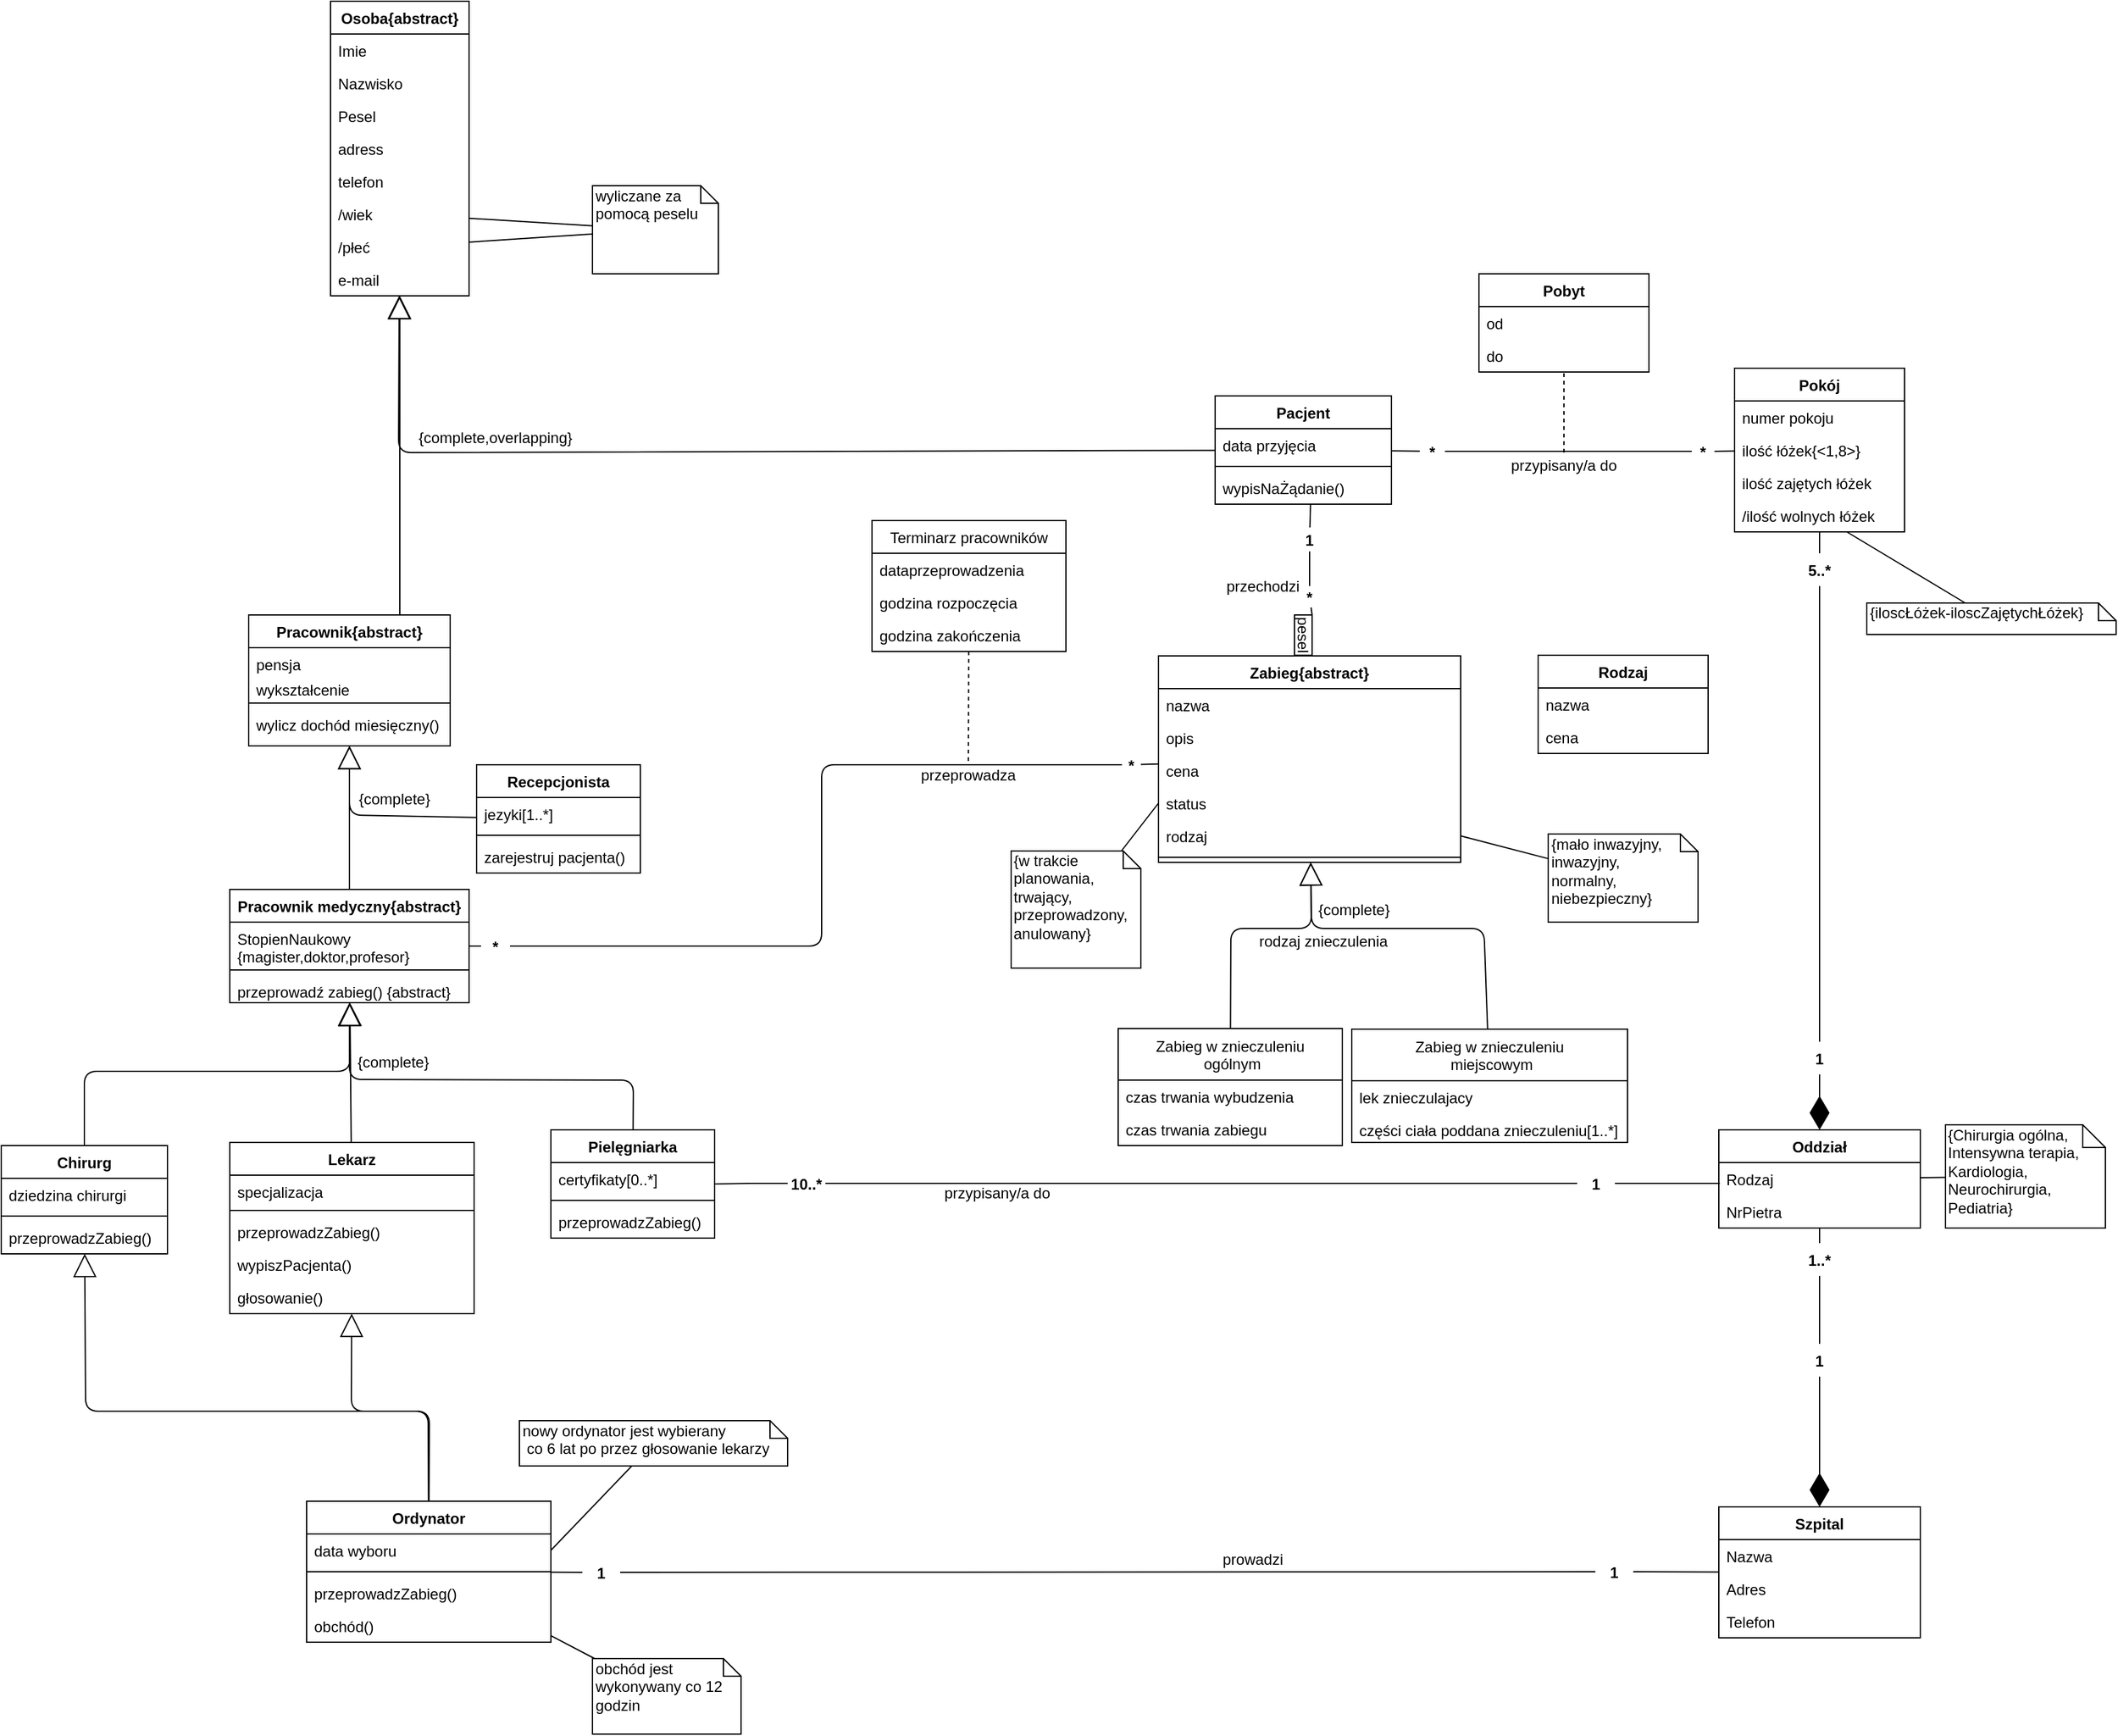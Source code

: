 <mxfile version="13.1.14" type="github" pages="2">
  <diagram id="T34uIwSaDnBM8WevRqWh" name="class">
    <mxGraphModel dx="2519" dy="1632" grid="1" gridSize="10" guides="1" tooltips="1" connect="1" arrows="1" fold="1" page="1" pageScale="1" pageWidth="827" pageHeight="1169" background="none" math="0" shadow="0">
      <root>
        <mxCell id="0" />
        <mxCell id="1" parent="0" />
        <mxCell id="V0LmtOdD6tVDb5vqFVER-127" value="" style="endArrow=none;html=1;exitX=1;exitY=0.5;exitDx=0;exitDy=0;" parent="1" source="V0LmtOdD6tVDb5vqFVER-214" target="V0LmtOdD6tVDb5vqFVER-20" edge="1">
          <mxGeometry width="50" height="50" relative="1" as="geometry">
            <mxPoint x="345" y="-159.899" as="sourcePoint" />
            <mxPoint x="175" y="169" as="targetPoint" />
          </mxGeometry>
        </mxCell>
        <mxCell id="V0LmtOdD6tVDb5vqFVER-162" value="" style="endArrow=none;html=1;" parent="1" source="V0LmtOdD6tVDb5vqFVER-226" target="V0LmtOdD6tVDb5vqFVER-145" edge="1">
          <mxGeometry width="50" height="50" relative="1" as="geometry">
            <mxPoint y="176.5" as="sourcePoint" />
            <mxPoint x="50" y="126.5" as="targetPoint" />
          </mxGeometry>
        </mxCell>
        <mxCell id="V0LmtOdD6tVDb5vqFVER-163" value="" style="endArrow=none;html=1;entryX=0.541;entryY=1.005;entryDx=0;entryDy=0;entryPerimeter=0;" parent="1" source="V0LmtOdD6tVDb5vqFVER-200" target="V0LmtOdD6tVDb5vqFVER-8" edge="1">
          <mxGeometry width="50" height="50" relative="1" as="geometry">
            <mxPoint x="180" y="96.5" as="sourcePoint" />
            <mxPoint x="73" y="-106" as="targetPoint" />
          </mxGeometry>
        </mxCell>
        <mxCell id="V0LmtOdD6tVDb5vqFVER-164" value="{Chirurgia ogólna,&lt;br&gt;Intensywna terapia,&lt;br&gt;Kardiologia,&lt;br&gt;Neurochirurgia,&lt;br&gt;Pediatria}" style="shape=note;whiteSpace=wrap;html=1;size=18;verticalAlign=top;align=left;spacingTop=-6;" parent="1" vertex="1">
          <mxGeometry x="664" y="312.5" width="127" height="82" as="geometry" />
        </mxCell>
        <mxCell id="V0LmtOdD6tVDb5vqFVER-167" value="" style="endArrow=none;html=1;" parent="1" source="V0LmtOdD6tVDb5vqFVER-139" target="V0LmtOdD6tVDb5vqFVER-164" edge="1">
          <mxGeometry width="50" height="50" relative="1" as="geometry">
            <mxPoint x="644" y="351.202" as="sourcePoint" />
            <mxPoint x="954" y="-159" as="targetPoint" />
          </mxGeometry>
        </mxCell>
        <mxCell id="V0LmtOdD6tVDb5vqFVER-170" value="" style="endArrow=none;html=1;" parent="1" source="V0LmtOdD6tVDb5vqFVER-221" target="V0LmtOdD6tVDb5vqFVER-1" edge="1">
          <mxGeometry width="50" height="50" relative="1" as="geometry">
            <mxPoint x="140" y="186.5" as="sourcePoint" />
            <mxPoint x="190" y="136.5" as="targetPoint" />
          </mxGeometry>
        </mxCell>
        <mxCell id="V0LmtOdD6tVDb5vqFVER-183" value="" style="endArrow=block;endSize=16;endFill=0;html=1;" parent="1" source="V0LmtOdD6tVDb5vqFVER-110" target="V0LmtOdD6tVDb5vqFVER-97" edge="1">
          <mxGeometry x="-0.375" y="80" width="160" relative="1" as="geometry">
            <mxPoint x="-607.84" y="305.5" as="sourcePoint" />
            <mxPoint x="-754.84" y="367.504" as="targetPoint" />
            <mxPoint as="offset" />
          </mxGeometry>
        </mxCell>
        <mxCell id="V0LmtOdD6tVDb5vqFVER-184" value="" style="endArrow=block;endSize=16;endFill=0;html=1;" parent="1" source="V0LmtOdD6tVDb5vqFVER-78" target="V0LmtOdD6tVDb5vqFVER-97" edge="1">
          <mxGeometry x="-0.375" y="80" width="160" relative="1" as="geometry">
            <mxPoint x="-388.5" y="-65.5" as="sourcePoint" />
            <mxPoint x="-548.5" y="-65.5" as="targetPoint" />
            <mxPoint as="offset" />
            <Array as="points">
              <mxPoint x="-378" y="277" />
              <mxPoint x="-603.5" y="276.5" />
            </Array>
          </mxGeometry>
        </mxCell>
        <mxCell id="V0LmtOdD6tVDb5vqFVER-185" value="" style="endArrow=block;endSize=16;endFill=0;html=1;" parent="1" source="V0LmtOdD6tVDb5vqFVER-140" target="V0LmtOdD6tVDb5vqFVER-110" edge="1">
          <mxGeometry x="-0.375" y="80" width="160" relative="1" as="geometry">
            <mxPoint x="-474.84" y="406.429" as="sourcePoint" />
            <mxPoint x="-314.84" y="406.429" as="targetPoint" />
            <mxPoint as="offset" />
            <Array as="points">
              <mxPoint x="-541" y="540" />
              <mxPoint x="-602" y="540" />
            </Array>
          </mxGeometry>
        </mxCell>
        <mxCell id="V0LmtOdD6tVDb5vqFVER-186" value="" style="endArrow=block;endSize=16;endFill=0;html=1;" parent="1" source="V0LmtOdD6tVDb5vqFVER-141" target="V0LmtOdD6tVDb5vqFVER-134" edge="1">
          <mxGeometry x="-0.375" y="80" width="160" relative="1" as="geometry">
            <mxPoint x="-914.84" y="361.5" as="sourcePoint" />
            <mxPoint x="-644.84" y="458.5" as="targetPoint" />
            <mxPoint as="offset" />
            <Array as="points">
              <mxPoint x="-540" y="540" />
              <mxPoint x="-813" y="540" />
            </Array>
          </mxGeometry>
        </mxCell>
        <mxCell id="V0LmtOdD6tVDb5vqFVER-201" value="*" style="text;align=center;fontStyle=1;verticalAlign=middle;spacingLeft=3;spacingRight=3;strokeColor=none;rotatable=0;points=[[0,0.5],[1,0.5]];portConstraint=eastwest;" parent="1" vertex="1">
          <mxGeometry x="151.5" y="-115.5" width="15" height="17" as="geometry" />
        </mxCell>
        <mxCell id="V0LmtOdD6tVDb5vqFVER-206" value="" style="endArrow=none;html=1;exitX=0;exitY=0;exitDx=0;exitDy=0;" parent="1" source="mv_vbtAFPZeRFFXc5anM-1" target="V0LmtOdD6tVDb5vqFVER-201" edge="1">
          <mxGeometry width="50" height="50" relative="1" as="geometry">
            <mxPoint x="61.977" y="-6" as="sourcePoint" />
            <mxPoint x="28.023" y="-111.5" as="targetPoint" />
          </mxGeometry>
        </mxCell>
        <mxCell id="V0LmtOdD6tVDb5vqFVER-200" value="1" style="text;align=center;fontStyle=1;verticalAlign=middle;spacingLeft=3;spacingRight=3;strokeColor=none;rotatable=0;points=[[0,0.5],[1,0.5]];portConstraint=eastwest;" parent="1" vertex="1">
          <mxGeometry x="154" y="-162" width="10" height="19" as="geometry" />
        </mxCell>
        <mxCell id="V0LmtOdD6tVDb5vqFVER-207" value="" style="endArrow=none;html=1;" parent="1" source="V0LmtOdD6tVDb5vqFVER-201" target="V0LmtOdD6tVDb5vqFVER-200" edge="1">
          <mxGeometry width="50" height="50" relative="1" as="geometry">
            <mxPoint x="46.286" y="-40.5" as="sourcePoint" />
            <mxPoint x="26" y="-111.5" as="targetPoint" />
          </mxGeometry>
        </mxCell>
        <mxCell id="V0LmtOdD6tVDb5vqFVER-199" value="*" style="text;align=center;fontStyle=1;verticalAlign=middle;spacingLeft=3;spacingRight=3;strokeColor=none;rotatable=0;points=[[0,0.5],[1,0.5]];portConstraint=eastwest;" parent="1" vertex="1">
          <mxGeometry x="246.5" y="-235.5" width="20" height="26" as="geometry" />
        </mxCell>
        <mxCell id="V0LmtOdD6tVDb5vqFVER-208" value="" style="endArrow=none;html=1;" parent="1" source="V0LmtOdD6tVDb5vqFVER-5" target="V0LmtOdD6tVDb5vqFVER-199" edge="1">
          <mxGeometry width="50" height="50" relative="1" as="geometry">
            <mxPoint x="90" y="-164.833" as="sourcePoint" />
            <mxPoint x="200" y="-161.167" as="targetPoint" />
          </mxGeometry>
        </mxCell>
        <mxCell id="V0LmtOdD6tVDb5vqFVER-214" value="*" style="text;align=center;fontStyle=1;verticalAlign=middle;spacingLeft=3;spacingRight=3;strokeColor=none;rotatable=0;points=[[0,0.5],[1,0.5]];portConstraint=eastwest;" parent="1" vertex="1">
          <mxGeometry x="462.5" y="-235.5" width="18" height="26" as="geometry" />
        </mxCell>
        <mxCell id="V0LmtOdD6tVDb5vqFVER-215" value="" style="endArrow=none;html=1;" parent="1" source="V0LmtOdD6tVDb5vqFVER-199" target="V0LmtOdD6tVDb5vqFVER-214" edge="1">
          <mxGeometry width="50" height="50" relative="1" as="geometry">
            <mxPoint x="125" y="-162.147" as="sourcePoint" />
            <mxPoint x="200" y="-160.382" as="targetPoint" />
          </mxGeometry>
        </mxCell>
        <mxCell id="V0LmtOdD6tVDb5vqFVER-222" value="1" style="text;align=center;fontStyle=1;verticalAlign=middle;spacingLeft=3;spacingRight=3;strokeColor=none;rotatable=0;points=[[0,0.5],[1,0.5]];portConstraint=eastwest;" parent="1" vertex="1">
          <mxGeometry x="-418.5" y="655" width="30" height="26" as="geometry" />
        </mxCell>
        <mxCell id="V0LmtOdD6tVDb5vqFVER-224" value="" style="endArrow=none;html=1;" parent="1" source="V0LmtOdD6tVDb5vqFVER-140" target="V0LmtOdD6tVDb5vqFVER-222" edge="1">
          <mxGeometry width="50" height="50" relative="1" as="geometry">
            <mxPoint x="-58.5" y="479.37" as="sourcePoint" />
            <mxPoint x="-23.5" y="476.5" as="targetPoint" />
          </mxGeometry>
        </mxCell>
        <mxCell id="V0LmtOdD6tVDb5vqFVER-221" value="1" style="text;align=center;fontStyle=1;verticalAlign=middle;spacingLeft=3;spacingRight=3;strokeColor=none;rotatable=0;points=[[0,0.5],[1,0.5]];portConstraint=eastwest;" parent="1" vertex="1">
          <mxGeometry x="386" y="654.5" width="30" height="26" as="geometry" />
        </mxCell>
        <mxCell id="V0LmtOdD6tVDb5vqFVER-225" value="" style="endArrow=none;html=1;entryX=0;entryY=0.5;entryDx=0;entryDy=0;" parent="1" source="V0LmtOdD6tVDb5vqFVER-222" target="V0LmtOdD6tVDb5vqFVER-221" edge="1">
          <mxGeometry width="50" height="50" relative="1" as="geometry">
            <mxPoint x="326.739" y="570.5" as="sourcePoint" />
            <mxPoint x="451.5" y="554" as="targetPoint" />
          </mxGeometry>
        </mxCell>
        <mxCell id="V0LmtOdD6tVDb5vqFVER-227" value="*" style="text;align=center;fontStyle=1;verticalAlign=middle;spacingLeft=3;spacingRight=3;strokeColor=none;rotatable=0;points=[[0,0.5],[1,0.5]];portConstraint=eastwest;" parent="1" vertex="1">
          <mxGeometry x="-499" y="157.5" width="23" height="26" as="geometry" />
        </mxCell>
        <mxCell id="V0LmtOdD6tVDb5vqFVER-228" value="" style="endArrow=none;html=1;" parent="1" source="V0LmtOdD6tVDb5vqFVER-97" target="V0LmtOdD6tVDb5vqFVER-227" edge="1">
          <mxGeometry width="50" height="50" relative="1" as="geometry">
            <mxPoint x="-283.5" y="55.539" as="sourcePoint" />
            <mxPoint x="-178.5" y="56.688" as="targetPoint" />
          </mxGeometry>
        </mxCell>
        <mxCell id="V0LmtOdD6tVDb5vqFVER-226" value="*" style="text;align=center;fontStyle=1;verticalAlign=middle;spacingLeft=3;spacingRight=3;strokeColor=none;rotatable=0;points=[[0,0.5],[1,0.5]];portConstraint=eastwest;" parent="1" vertex="1">
          <mxGeometry x="10" y="19.5" width="15" height="14" as="geometry" />
        </mxCell>
        <mxCell id="V0LmtOdD6tVDb5vqFVER-229" value="" style="endArrow=none;html=1;" parent="1" source="V0LmtOdD6tVDb5vqFVER-227" target="V0LmtOdD6tVDb5vqFVER-226" edge="1">
          <mxGeometry width="50" height="50" relative="1" as="geometry">
            <mxPoint x="-251.5" y="55.68" as="sourcePoint" />
            <mxPoint x="-133.5" y="36.5" as="targetPoint" />
            <Array as="points">
              <mxPoint x="-228.5" y="170.5" />
              <mxPoint x="-228.5" y="26.5" />
            </Array>
          </mxGeometry>
        </mxCell>
        <mxCell id="V0LmtOdD6tVDb5vqFVER-230" value="" style="endArrow=diamondThin;endFill=1;endSize=24;html=1;" parent="1" source="V0LmtOdD6tVDb5vqFVER-212" target="V0LmtOdD6tVDb5vqFVER-1" edge="1">
          <mxGeometry width="160" relative="1" as="geometry">
            <mxPoint x="564" y="388" as="sourcePoint" />
            <mxPoint x="564" y="508" as="targetPoint" />
          </mxGeometry>
        </mxCell>
        <mxCell id="V0LmtOdD6tVDb5vqFVER-231" value="" style="endArrow=diamondThin;endFill=1;endSize=24;html=1;" parent="1" source="V0LmtOdD6tVDb5vqFVER-213" target="V0LmtOdD6tVDb5vqFVER-15" edge="1">
          <mxGeometry width="160" relative="1" as="geometry">
            <mxPoint x="720" y="-259.5" as="sourcePoint" />
            <mxPoint x="560" y="195.5" as="targetPoint" />
          </mxGeometry>
        </mxCell>
        <mxCell id="V0LmtOdD6tVDb5vqFVER-262" value="" style="endArrow=block;endSize=16;endFill=0;html=1;exitX=0.5;exitY=0;exitDx=0;exitDy=0;" parent="1" source="V0LmtOdD6tVDb5vqFVER-97" target="V0LmtOdD6tVDb5vqFVER-253" edge="1">
          <mxGeometry x="-0.375" y="80" width="160" relative="1" as="geometry">
            <mxPoint x="-383.5" y="-47.5" as="sourcePoint" />
            <mxPoint x="-598.5" y="178.5" as="targetPoint" />
            <mxPoint as="offset" />
          </mxGeometry>
        </mxCell>
        <mxCell id="4-U4TnDnE4Jb1s5aNsce-1" value="" style="endArrow=none;html=1;entryX=0.005;entryY=0.635;entryDx=0;entryDy=0;entryPerimeter=0;" parent="1" source="4-U4TnDnE4Jb1s5aNsce-3" target="V0LmtOdD6tVDb5vqFVER-139" edge="1">
          <mxGeometry width="50" height="50" relative="1" as="geometry">
            <mxPoint x="-80" y="-152" as="sourcePoint" />
            <mxPoint x="90" y="168" as="targetPoint" />
          </mxGeometry>
        </mxCell>
        <mxCell id="-zo8gGR_CR5di19dO_bF-3" style="edgeStyle=orthogonalEdgeStyle;rounded=0;orthogonalLoop=1;jettySize=auto;html=1;exitX=0;exitY=0.5;exitDx=0;exitDy=0;endArrow=none;endFill=0;" parent="1" source="4-U4TnDnE4Jb1s5aNsce-2" target="V0LmtOdD6tVDb5vqFVER-78" edge="1">
          <mxGeometry relative="1" as="geometry" />
        </mxCell>
        <mxCell id="4-U4TnDnE4Jb1s5aNsce-2" value="10..*" style="text;align=center;fontStyle=1;verticalAlign=middle;spacingLeft=3;spacingRight=3;strokeColor=none;rotatable=0;points=[[0,0.5],[1,0.5]];portConstraint=eastwest;" parent="1" vertex="1">
          <mxGeometry x="-255.5" y="351.5" width="30" height="15" as="geometry" />
        </mxCell>
        <mxCell id="4-U4TnDnE4Jb1s5aNsce-3" value="1" style="text;align=center;fontStyle=1;verticalAlign=middle;spacingLeft=3;spacingRight=3;strokeColor=none;rotatable=0;points=[[0,0.5],[1,0.5]];portConstraint=eastwest;" parent="1" vertex="1">
          <mxGeometry x="371.5" y="346" width="30" height="26" as="geometry" />
        </mxCell>
        <mxCell id="4-U4TnDnE4Jb1s5aNsce-8" value="" style="endArrow=none;html=1;" parent="1" source="4-U4TnDnE4Jb1s5aNsce-3" target="4-U4TnDnE4Jb1s5aNsce-2" edge="1">
          <mxGeometry width="50" height="50" relative="1" as="geometry">
            <mxPoint x="96.5" y="256.0" as="sourcePoint" />
            <mxPoint x="-268.5" y="-149.385" as="targetPoint" />
          </mxGeometry>
        </mxCell>
        <mxCell id="4-U4TnDnE4Jb1s5aNsce-12" value="przypisany/a do" style="text;html=1;strokeColor=none;fillColor=none;align=center;verticalAlign=middle;whiteSpace=wrap;rounded=0;" parent="1" vertex="1">
          <mxGeometry x="-144.5" y="356.5" width="110" height="20" as="geometry" />
        </mxCell>
        <mxCell id="4-U4TnDnE4Jb1s5aNsce-14" value="prowadzi" style="text;html=1;strokeColor=none;fillColor=none;align=center;verticalAlign=middle;whiteSpace=wrap;rounded=0;rotation=0;" parent="1" vertex="1">
          <mxGeometry x="94" y="648" width="40" height="20" as="geometry" />
        </mxCell>
        <mxCell id="4-U4TnDnE4Jb1s5aNsce-22" value="przeprowadza" style="text;html=1;strokeColor=none;fillColor=none;align=center;verticalAlign=middle;whiteSpace=wrap;rounded=0;" parent="1" vertex="1">
          <mxGeometry x="-132" y="26.5" width="40" height="17" as="geometry" />
        </mxCell>
        <mxCell id="4-U4TnDnE4Jb1s5aNsce-23" value="przechodzi" style="text;html=1;strokeColor=none;fillColor=none;align=center;verticalAlign=middle;whiteSpace=wrap;rounded=0;" parent="1" vertex="1">
          <mxGeometry x="101.5" y="-125.5" width="40" height="20" as="geometry" />
        </mxCell>
        <mxCell id="4-U4TnDnE4Jb1s5aNsce-26" value="przypisany/a do" style="text;html=1;strokeColor=none;fillColor=none;align=center;verticalAlign=middle;whiteSpace=wrap;rounded=0;" parent="1" vertex="1">
          <mxGeometry x="306" y="-221.5" width="110" height="20" as="geometry" />
        </mxCell>
        <mxCell id="4-U4TnDnE4Jb1s5aNsce-29" value="{&lt;span&gt;iloscŁóżek-&lt;/span&gt;&lt;span&gt;iloscZajętychŁóżek&lt;/span&gt;}" style="shape=note;whiteSpace=wrap;html=1;size=14;verticalAlign=top;align=left;spacingTop=-6;" parent="1" vertex="1">
          <mxGeometry x="601.5" y="-102" width="198" height="25" as="geometry" />
        </mxCell>
        <mxCell id="4-U4TnDnE4Jb1s5aNsce-30" value="" style="endArrow=none;html=1;" parent="1" source="V0LmtOdD6tVDb5vqFVER-192" target="4-U4TnDnE4Jb1s5aNsce-29" edge="1">
          <mxGeometry width="50" height="50" relative="1" as="geometry">
            <mxPoint x="636.5" y="-123.5" as="sourcePoint" />
            <mxPoint x="664" y="-115.914" as="targetPoint" />
          </mxGeometry>
        </mxCell>
        <mxCell id="UwL4nr-0CrQPaEN5aRNv-1" value="" style="endArrow=none;dashed=1;html=1;" parent="1" source="UwL4nr-0CrQPaEN5aRNv-2" target="4-U4TnDnE4Jb1s5aNsce-22" edge="1">
          <mxGeometry width="50" height="50" relative="1" as="geometry">
            <mxPoint x="-123.5" y="116.5" as="sourcePoint" />
            <mxPoint x="-83.5" y="16.5" as="targetPoint" />
          </mxGeometry>
        </mxCell>
        <mxCell id="bHVNC20wXIVItzgnzhsU-15" value="" style="endArrow=block;endSize=16;endFill=0;html=1;" parent="1" source="bHVNC20wXIVItzgnzhsU-11" target="V0LmtOdD6tVDb5vqFVER-145" edge="1">
          <mxGeometry x="-0.375" y="80" width="160" relative="1" as="geometry">
            <mxPoint x="214" y="173" as="sourcePoint" />
            <mxPoint x="159.375" y="117.5" as="targetPoint" />
            <mxPoint as="offset" />
            <Array as="points">
              <mxPoint x="297.5" y="156.5" />
              <mxPoint x="160.5" y="156.5" />
            </Array>
          </mxGeometry>
        </mxCell>
        <mxCell id="bHVNC20wXIVItzgnzhsU-16" value="" style="endArrow=block;endSize=16;endFill=0;html=1;" parent="1" source="bHVNC20wXIVItzgnzhsU-1" target="V0LmtOdD6tVDb5vqFVER-145" edge="1">
          <mxGeometry x="-0.375" y="80" width="160" relative="1" as="geometry">
            <mxPoint x="102" y="182" as="sourcePoint" />
            <mxPoint x="102" y="94.5" as="targetPoint" />
            <mxPoint as="offset" />
            <Array as="points">
              <mxPoint x="96.5" y="156.5" />
              <mxPoint x="160.5" y="156.5" />
            </Array>
          </mxGeometry>
        </mxCell>
        <mxCell id="bHVNC20wXIVItzgnzhsU-19" value="{complete}" style="text;html=1;resizable=0;points=[];autosize=1;align=left;verticalAlign=top;spacingTop=-4;" parent="1" vertex="1">
          <mxGeometry x="164" y="131.5" width="70" height="20" as="geometry" />
        </mxCell>
        <mxCell id="bHVNC20wXIVItzgnzhsU-20" value="rodzaj znieczulenia" style="text;html=1;resizable=0;points=[];autosize=1;align=left;verticalAlign=top;spacingTop=-4;" parent="1" vertex="1">
          <mxGeometry x="116.5" y="156.5" width="120" height="20" as="geometry" />
        </mxCell>
        <mxCell id="bHVNC20wXIVItzgnzhsU-25" value="" style="endArrow=block;html=1;endFill=0;endSize=16;" parent="1" source="bHVNC20wXIVItzgnzhsU-70" target="V0LmtOdD6tVDb5vqFVER-253" edge="1">
          <mxGeometry width="50" height="50" relative="1" as="geometry">
            <mxPoint x="-378.5" y="-136" as="sourcePoint" />
            <mxPoint x="-523.5" y="21.5" as="targetPoint" />
            <Array as="points">
              <mxPoint x="-603.5" y="66.5" />
            </Array>
          </mxGeometry>
        </mxCell>
        <mxCell id="bHVNC20wXIVItzgnzhsU-26" value="{complete}" style="text;html=1;resizable=0;points=[];autosize=1;align=left;verticalAlign=top;spacingTop=-4;" parent="1" vertex="1">
          <mxGeometry x="-599.5" y="252.5" width="70" height="20" as="geometry" />
        </mxCell>
        <mxCell id="bHVNC20wXIVItzgnzhsU-41" value="{complete}" style="text;html=1;resizable=0;points=[];autosize=1;align=left;verticalAlign=top;spacingTop=-4;" parent="1" vertex="1">
          <mxGeometry x="-598.5" y="43.5" width="70" height="20" as="geometry" />
        </mxCell>
        <mxCell id="bHVNC20wXIVItzgnzhsU-83" value="{mało inwazyjny,&lt;br&gt;inwazyjny,&lt;br&gt;normalny,&lt;br&gt;niebezpieczny}" style="shape=note;whiteSpace=wrap;html=1;size=14;verticalAlign=top;align=left;spacingTop=-6;" parent="1" vertex="1">
          <mxGeometry x="348.5" y="81.5" width="119" height="70" as="geometry" />
        </mxCell>
        <mxCell id="bHVNC20wXIVItzgnzhsU-84" value="" style="endArrow=none;html=1;exitX=1;exitY=0.5;exitDx=0;exitDy=0;" parent="1" source="bHVNC20wXIVItzgnzhsU-81" target="bHVNC20wXIVItzgnzhsU-83" edge="1">
          <mxGeometry width="50" height="50" relative="1" as="geometry">
            <mxPoint x="169" y="-88" as="sourcePoint" />
            <mxPoint x="169" y="-133" as="targetPoint" />
          </mxGeometry>
        </mxCell>
        <mxCell id="bHVNC20wXIVItzgnzhsU-90" value="{&lt;span&gt;w trakcie planowania,&lt;br&gt;trwający,&lt;br&gt;przeprowadzony,&lt;br&gt;anulowany&lt;/span&gt;}" style="shape=note;whiteSpace=wrap;html=1;size=14;verticalAlign=top;align=left;spacingTop=-6;" parent="1" vertex="1">
          <mxGeometry x="-78" y="95" width="103" height="93" as="geometry" />
        </mxCell>
        <mxCell id="bHVNC20wXIVItzgnzhsU-91" value="" style="endArrow=none;html=1;exitX=0;exitY=0.5;exitDx=0;exitDy=0;" parent="1" source="bHVNC20wXIVItzgnzhsU-55" target="bHVNC20wXIVItzgnzhsU-90" edge="1">
          <mxGeometry width="50" height="50" relative="1" as="geometry">
            <mxPoint x="289" y="78.889" as="sourcePoint" />
            <mxPoint x="333" y="78.299" as="targetPoint" />
          </mxGeometry>
        </mxCell>
        <mxCell id="bHVNC20wXIVItzgnzhsU-93" value="nowy ordynator jest wybierany&lt;br&gt;&amp;nbsp;co 6 lat po przez głosowanie lekarzy&amp;nbsp;" style="shape=note;whiteSpace=wrap;html=1;size=14;verticalAlign=top;align=left;spacingTop=-6;" parent="1" vertex="1">
          <mxGeometry x="-468.5" y="547.5" width="213" height="36" as="geometry" />
        </mxCell>
        <mxCell id="bHVNC20wXIVItzgnzhsU-94" value="" style="endArrow=none;html=1;entryX=1;entryY=0.5;entryDx=0;entryDy=0;" parent="1" source="bHVNC20wXIVItzgnzhsU-93" target="V0LmtOdD6tVDb5vqFVER-141" edge="1">
          <mxGeometry width="50" height="50" relative="1" as="geometry">
            <mxPoint x="-177" y="399" as="sourcePoint" />
            <mxPoint x="-177" y="466" as="targetPoint" />
          </mxGeometry>
        </mxCell>
        <mxCell id="rCnhfqY2OLRex3ZZ7v3C-1" value="obchód jest wykonywany co 12 godzin" style="shape=note;whiteSpace=wrap;html=1;size=14;verticalAlign=top;align=left;spacingTop=-6;" parent="1" vertex="1">
          <mxGeometry x="-410.5" y="736.5" width="118" height="60" as="geometry" />
        </mxCell>
        <mxCell id="rCnhfqY2OLRex3ZZ7v3C-2" value="" style="endArrow=none;html=1;" parent="1" source="rCnhfqY2OLRex3ZZ7v3C-1" target="V0LmtOdD6tVDb5vqFVER-140" edge="1">
          <mxGeometry width="50" height="50" relative="1" as="geometry">
            <mxPoint x="-132" y="499" as="sourcePoint" />
            <mxPoint x="-343.5" y="537.5" as="targetPoint" />
          </mxGeometry>
        </mxCell>
        <mxCell id="QW0Tkb8NWoerMvYiUr-m-1" value="wyliczane za pomocą peselu" style="shape=note;whiteSpace=wrap;html=1;size=14;verticalAlign=top;align=left;spacingTop=-6;" parent="1" vertex="1">
          <mxGeometry x="-410.5" y="-433.5" width="100" height="70" as="geometry" />
        </mxCell>
        <mxCell id="QW0Tkb8NWoerMvYiUr-m-2" value="" style="endArrow=none;html=1;" parent="1" source="8IMbzi-j8LDuRa3O1iAD-1" target="QW0Tkb8NWoerMvYiUr-m-1" edge="1">
          <mxGeometry width="50" height="50" relative="1" as="geometry">
            <mxPoint x="-588.5" y="-293.5" as="sourcePoint" />
            <mxPoint x="-538.5" y="-343.5" as="targetPoint" />
          </mxGeometry>
        </mxCell>
        <mxCell id="QW0Tkb8NWoerMvYiUr-m-3" value="" style="endArrow=none;html=1;" parent="1" source="V0LmtOdD6tVDb5vqFVER-251" target="QW0Tkb8NWoerMvYiUr-m-1" edge="1">
          <mxGeometry width="50" height="50" relative="1" as="geometry">
            <mxPoint x="-578.5" y="-233.5" as="sourcePoint" />
            <mxPoint x="-528.5" y="-283.5" as="targetPoint" />
          </mxGeometry>
        </mxCell>
        <mxCell id="3UNuwxAZc76_865ZEH3p-2" value="" style="endArrow=none;dashed=1;html=1;exitX=0.5;exitY=0;exitDx=0;exitDy=0;" parent="1" source="4-U4TnDnE4Jb1s5aNsce-26" target="YwFuL6sDTb0NZOChiDxO-3" edge="1">
          <mxGeometry width="50" height="50" relative="1" as="geometry">
            <mxPoint x="71.5" y="-13.5" as="sourcePoint" />
            <mxPoint x="121.5" y="-63.5" as="targetPoint" />
          </mxGeometry>
        </mxCell>
        <mxCell id="-zo8gGR_CR5di19dO_bF-5" value="&lt;span style=&quot;text-align: left&quot;&gt;{complete,overlapping}&lt;/span&gt;" style="text;html=1;align=center;verticalAlign=middle;resizable=0;points=[];autosize=1;" parent="1" vertex="1">
          <mxGeometry x="-558.5" y="-243.5" width="140" height="20" as="geometry" />
        </mxCell>
        <mxCell id="V0LmtOdD6tVDb5vqFVER-209" value="5..*" style="text;align=center;fontStyle=1;verticalAlign=middle;spacingLeft=3;spacingRight=3;strokeColor=none;rotatable=0;points=[[0,0.5],[1,0.5]];portConstraint=eastwest;" parent="1" vertex="1">
          <mxGeometry x="549" y="-141.5" width="30" height="26" as="geometry" />
        </mxCell>
        <mxCell id="-zo8gGR_CR5di19dO_bF-6" value="" style="endArrow=none;endFill=0;endSize=24;html=1;" parent="1" source="V0LmtOdD6tVDb5vqFVER-20" target="V0LmtOdD6tVDb5vqFVER-209" edge="1">
          <mxGeometry width="160" relative="1" as="geometry">
            <mxPoint x="564" y="-158.5" as="sourcePoint" />
            <mxPoint x="564" y="308.5" as="targetPoint" />
          </mxGeometry>
        </mxCell>
        <mxCell id="V0LmtOdD6tVDb5vqFVER-213" value="1" style="text;align=center;fontStyle=1;verticalAlign=middle;spacingLeft=3;spacingRight=3;strokeColor=none;rotatable=0;points=[[0,0.5],[1,0.5]];portConstraint=eastwest;" parent="1" vertex="1">
          <mxGeometry x="549" y="246.5" width="30" height="26" as="geometry" />
        </mxCell>
        <mxCell id="-zo8gGR_CR5di19dO_bF-7" value="" style="endArrow=none;endFill=0;endSize=24;html=1;" parent="1" source="V0LmtOdD6tVDb5vqFVER-209" target="V0LmtOdD6tVDb5vqFVER-213" edge="1">
          <mxGeometry width="160" relative="1" as="geometry">
            <mxPoint x="564" y="-115.5" as="sourcePoint" />
            <mxPoint x="564" y="308.5" as="targetPoint" />
          </mxGeometry>
        </mxCell>
        <mxCell id="V0LmtOdD6tVDb5vqFVER-212" value="1" style="text;align=center;fontStyle=1;verticalAlign=middle;spacingLeft=3;spacingRight=3;strokeColor=none;rotatable=0;points=[[0,0.5],[1,0.5]];portConstraint=eastwest;" parent="1" vertex="1">
          <mxGeometry x="549" y="486.5" width="30" height="26" as="geometry" />
        </mxCell>
        <mxCell id="-zo8gGR_CR5di19dO_bF-9" value="" style="endArrow=none;endFill=0;endSize=24;html=1;" parent="1" source="V0LmtOdD6tVDb5vqFVER-220" target="V0LmtOdD6tVDb5vqFVER-212" edge="1">
          <mxGeometry width="160" relative="1" as="geometry">
            <mxPoint x="564" y="386.5" as="sourcePoint" />
            <mxPoint x="564" y="541.5" as="targetPoint" />
          </mxGeometry>
        </mxCell>
        <mxCell id="V0LmtOdD6tVDb5vqFVER-220" value="1..*" style="text;align=center;fontStyle=1;verticalAlign=middle;spacingLeft=3;spacingRight=3;strokeColor=none;rotatable=0;points=[[0,0.5],[1,0.5]];portConstraint=eastwest;" parent="1" vertex="1">
          <mxGeometry x="549" y="406.5" width="30" height="26" as="geometry" />
        </mxCell>
        <mxCell id="-zo8gGR_CR5di19dO_bF-10" value="" style="endArrow=none;endFill=0;endSize=24;html=1;" parent="1" source="V0LmtOdD6tVDb5vqFVER-15" target="V0LmtOdD6tVDb5vqFVER-220" edge="1">
          <mxGeometry width="160" relative="1" as="geometry">
            <mxPoint x="561.94" y="386.5" as="sourcePoint" />
            <mxPoint x="557.187" y="476.5" as="targetPoint" />
          </mxGeometry>
        </mxCell>
        <mxCell id="V0LmtOdD6tVDb5vqFVER-20" value="Pokój" style="swimlane;fontStyle=1;align=center;verticalAlign=top;childLayout=stackLayout;horizontal=1;startSize=26;horizontalStack=0;resizeParent=1;resizeParentMax=0;resizeLast=0;collapsible=1;marginBottom=0;" parent="1" vertex="1">
          <mxGeometry x="496.5" y="-288.5" width="135" height="130" as="geometry" />
        </mxCell>
        <mxCell id="V0LmtOdD6tVDb5vqFVER-21" value="numer pokoju" style="text;strokeColor=none;fillColor=none;align=left;verticalAlign=top;spacingLeft=4;spacingRight=4;overflow=hidden;rotatable=0;points=[[0,0.5],[1,0.5]];portConstraint=eastwest;" parent="V0LmtOdD6tVDb5vqFVER-20" vertex="1">
          <mxGeometry y="26" width="135" height="26" as="geometry" />
        </mxCell>
        <mxCell id="V0LmtOdD6tVDb5vqFVER-40" value="ilość łóżek{&lt;1,8&gt;}" style="text;strokeColor=none;fillColor=none;align=left;verticalAlign=top;spacingLeft=4;spacingRight=4;overflow=hidden;rotatable=0;points=[[0,0.5],[1,0.5]];portConstraint=eastwest;" parent="V0LmtOdD6tVDb5vqFVER-20" vertex="1">
          <mxGeometry y="52" width="135" height="26" as="geometry" />
        </mxCell>
        <mxCell id="V0LmtOdD6tVDb5vqFVER-41" value="ilość zajętych łóżek" style="text;strokeColor=none;fillColor=none;align=left;verticalAlign=top;spacingLeft=4;spacingRight=4;overflow=hidden;rotatable=0;points=[[0,0.5],[1,0.5]];portConstraint=eastwest;" parent="V0LmtOdD6tVDb5vqFVER-20" vertex="1">
          <mxGeometry y="78" width="135" height="26" as="geometry" />
        </mxCell>
        <mxCell id="V0LmtOdD6tVDb5vqFVER-192" value="/ilość wolnych łóżek" style="text;strokeColor=none;fillColor=none;align=left;verticalAlign=top;spacingLeft=4;spacingRight=4;overflow=hidden;rotatable=0;points=[[0,0.5],[1,0.5]];portConstraint=eastwest;" parent="V0LmtOdD6tVDb5vqFVER-20" vertex="1">
          <mxGeometry y="104" width="135" height="26" as="geometry" />
        </mxCell>
        <mxCell id="V0LmtOdD6tVDb5vqFVER-5" value="Pacjent" style="swimlane;fontStyle=1;align=center;verticalAlign=top;childLayout=stackLayout;horizontal=1;startSize=26;horizontalStack=0;resizeParent=1;resizeParentMax=0;resizeLast=0;collapsible=1;marginBottom=0;" parent="1" vertex="1">
          <mxGeometry x="84" y="-266.5" width="140" height="86" as="geometry" />
        </mxCell>
        <mxCell id="V0LmtOdD6tVDb5vqFVER-57" value="data przyjęcia" style="text;strokeColor=none;fillColor=none;align=left;verticalAlign=top;spacingLeft=4;spacingRight=4;overflow=hidden;rotatable=0;points=[[0,0.5],[1,0.5]];portConstraint=eastwest;" parent="V0LmtOdD6tVDb5vqFVER-5" vertex="1">
          <mxGeometry y="26" width="140" height="26" as="geometry" />
        </mxCell>
        <mxCell id="V0LmtOdD6tVDb5vqFVER-7" value="" style="line;strokeWidth=1;fillColor=none;align=left;verticalAlign=middle;spacingTop=-1;spacingLeft=3;spacingRight=3;rotatable=0;labelPosition=right;points=[];portConstraint=eastwest;" parent="V0LmtOdD6tVDb5vqFVER-5" vertex="1">
          <mxGeometry y="52" width="140" height="8" as="geometry" />
        </mxCell>
        <mxCell id="V0LmtOdD6tVDb5vqFVER-8" value="wypisNaŻądanie()" style="text;strokeColor=none;fillColor=none;align=left;verticalAlign=top;spacingLeft=4;spacingRight=4;overflow=hidden;rotatable=0;points=[[0,0.5],[1,0.5]];portConstraint=eastwest;" parent="V0LmtOdD6tVDb5vqFVER-5" vertex="1">
          <mxGeometry y="60" width="140" height="26" as="geometry" />
        </mxCell>
        <mxCell id="V0LmtOdD6tVDb5vqFVER-145" value="Zabieg{abstract}" style="swimlane;fontStyle=1;align=center;verticalAlign=top;childLayout=stackLayout;horizontal=1;startSize=26;horizontalStack=0;resizeParent=1;resizeParentMax=0;resizeLast=0;collapsible=1;marginBottom=0;" parent="1" vertex="1">
          <mxGeometry x="39" y="-60" width="240" height="164" as="geometry" />
        </mxCell>
        <mxCell id="V0LmtOdD6tVDb5vqFVER-149" value="nazwa" style="text;strokeColor=none;fillColor=none;align=left;verticalAlign=top;spacingLeft=4;spacingRight=4;overflow=hidden;rotatable=0;points=[[0,0.5],[1,0.5]];portConstraint=eastwest;" parent="V0LmtOdD6tVDb5vqFVER-145" vertex="1">
          <mxGeometry y="26" width="240" height="26" as="geometry" />
        </mxCell>
        <mxCell id="bHVNC20wXIVItzgnzhsU-76" value="opis" style="text;strokeColor=none;fillColor=none;align=left;verticalAlign=top;spacingLeft=4;spacingRight=4;overflow=hidden;rotatable=0;points=[[0,0.5],[1,0.5]];portConstraint=eastwest;" parent="V0LmtOdD6tVDb5vqFVER-145" vertex="1">
          <mxGeometry y="52" width="240" height="26" as="geometry" />
        </mxCell>
        <mxCell id="bHVNC20wXIVItzgnzhsU-75" value="cena" style="text;strokeColor=none;fillColor=none;align=left;verticalAlign=top;spacingLeft=4;spacingRight=4;overflow=hidden;rotatable=0;points=[[0,0.5],[1,0.5]];portConstraint=eastwest;" parent="V0LmtOdD6tVDb5vqFVER-145" vertex="1">
          <mxGeometry y="78" width="240" height="26" as="geometry" />
        </mxCell>
        <mxCell id="bHVNC20wXIVItzgnzhsU-55" value="status" style="text;strokeColor=none;fillColor=none;align=left;verticalAlign=top;spacingLeft=4;spacingRight=4;overflow=hidden;rotatable=0;points=[[0,0.5],[1,0.5]];portConstraint=eastwest;" parent="V0LmtOdD6tVDb5vqFVER-145" vertex="1">
          <mxGeometry y="104" width="240" height="26" as="geometry" />
        </mxCell>
        <mxCell id="bHVNC20wXIVItzgnzhsU-81" value="rodzaj" style="text;strokeColor=none;fillColor=none;align=left;verticalAlign=top;spacingLeft=4;spacingRight=4;overflow=hidden;rotatable=0;points=[[0,0.5],[1,0.5]];portConstraint=eastwest;" parent="V0LmtOdD6tVDb5vqFVER-145" vertex="1">
          <mxGeometry y="130" width="240" height="26" as="geometry" />
        </mxCell>
        <mxCell id="V0LmtOdD6tVDb5vqFVER-147" value="" style="line;strokeWidth=1;fillColor=none;align=left;verticalAlign=middle;spacingTop=-1;spacingLeft=3;spacingRight=3;rotatable=0;labelPosition=right;points=[];portConstraint=eastwest;" parent="V0LmtOdD6tVDb5vqFVER-145" vertex="1">
          <mxGeometry y="156" width="240" height="8" as="geometry" />
        </mxCell>
        <mxCell id="V0LmtOdD6tVDb5vqFVER-253" value="Pracownik{abstract}" style="swimlane;fontStyle=1;align=center;verticalAlign=top;childLayout=stackLayout;horizontal=1;startSize=26;horizontalStack=0;resizeParent=1;resizeParentMax=0;resizeLast=0;collapsible=1;marginBottom=0;" parent="1" vertex="1">
          <mxGeometry x="-683.5" y="-92.5" width="160" height="104" as="geometry" />
        </mxCell>
        <mxCell id="bHVNC20wXIVItzgnzhsU-46" value="pensja" style="text;strokeColor=none;fillColor=none;align=left;verticalAlign=top;spacingLeft=4;spacingRight=4;overflow=hidden;rotatable=0;points=[[0,0.5],[1,0.5]];portConstraint=eastwest;" parent="V0LmtOdD6tVDb5vqFVER-253" vertex="1">
          <mxGeometry y="26" width="160" height="20" as="geometry" />
        </mxCell>
        <mxCell id="V0LmtOdD6tVDb5vqFVER-193" value="wykształcenie" style="text;strokeColor=none;fillColor=none;align=left;verticalAlign=top;spacingLeft=4;spacingRight=4;overflow=hidden;rotatable=0;points=[[0,0.5],[1,0.5]];portConstraint=eastwest;" parent="V0LmtOdD6tVDb5vqFVER-253" vertex="1">
          <mxGeometry y="46" width="160" height="20" as="geometry" />
        </mxCell>
        <mxCell id="V0LmtOdD6tVDb5vqFVER-255" value="" style="line;strokeWidth=1;fillColor=none;align=left;verticalAlign=middle;spacingTop=-1;spacingLeft=3;spacingRight=3;rotatable=0;labelPosition=right;points=[];portConstraint=eastwest;" parent="V0LmtOdD6tVDb5vqFVER-253" vertex="1">
          <mxGeometry y="66" width="160" height="8" as="geometry" />
        </mxCell>
        <mxCell id="bHVNC20wXIVItzgnzhsU-80" value="wylicz dochód miesięczny()" style="text;strokeColor=none;fillColor=none;align=left;verticalAlign=top;spacingLeft=4;spacingRight=4;overflow=hidden;rotatable=0;points=[[0,0.5],[1,0.5]];portConstraint=eastwest;" parent="V0LmtOdD6tVDb5vqFVER-253" vertex="1">
          <mxGeometry y="74" width="160" height="30" as="geometry" />
        </mxCell>
        <mxCell id="UwL4nr-0CrQPaEN5aRNv-2" value="Terminarz pracowników" style="swimlane;fontStyle=0;childLayout=stackLayout;horizontal=1;startSize=26;fillColor=none;horizontalStack=0;resizeParent=1;resizeParentMax=0;resizeLast=0;collapsible=1;marginBottom=0;" parent="1" vertex="1">
          <mxGeometry x="-188.5" y="-167.5" width="154" height="104" as="geometry" />
        </mxCell>
        <mxCell id="UwL4nr-0CrQPaEN5aRNv-3" value="dataprzeprowadzenia" style="text;strokeColor=none;fillColor=none;align=left;verticalAlign=top;spacingLeft=4;spacingRight=4;overflow=hidden;rotatable=0;points=[[0,0.5],[1,0.5]];portConstraint=eastwest;" parent="UwL4nr-0CrQPaEN5aRNv-2" vertex="1">
          <mxGeometry y="26" width="154" height="26" as="geometry" />
        </mxCell>
        <mxCell id="bHVNC20wXIVItzgnzhsU-34" value="godzina rozpoczęcia" style="text;strokeColor=none;fillColor=none;align=left;verticalAlign=top;spacingLeft=4;spacingRight=4;overflow=hidden;rotatable=0;points=[[0,0.5],[1,0.5]];portConstraint=eastwest;" parent="UwL4nr-0CrQPaEN5aRNv-2" vertex="1">
          <mxGeometry y="52" width="154" height="26" as="geometry" />
        </mxCell>
        <mxCell id="bHVNC20wXIVItzgnzhsU-35" value="godzina zakończenia" style="text;strokeColor=none;fillColor=none;align=left;verticalAlign=top;spacingLeft=4;spacingRight=4;overflow=hidden;rotatable=0;points=[[0,0.5],[1,0.5]];portConstraint=eastwest;" parent="UwL4nr-0CrQPaEN5aRNv-2" vertex="1">
          <mxGeometry y="78" width="154" height="26" as="geometry" />
        </mxCell>
        <mxCell id="bHVNC20wXIVItzgnzhsU-1" value="Zabieg w znieczuleniu&#xa; ogólnym" style="swimlane;fontStyle=0;childLayout=stackLayout;horizontal=1;startSize=41;fillColor=none;horizontalStack=0;resizeParent=1;resizeParentMax=0;resizeLast=0;collapsible=1;marginBottom=0;" parent="1" vertex="1">
          <mxGeometry x="7" y="236" width="178" height="93" as="geometry" />
        </mxCell>
        <mxCell id="bHVNC20wXIVItzgnzhsU-2" value="czas trwania wybudzenia" style="text;strokeColor=none;fillColor=none;align=left;verticalAlign=top;spacingLeft=4;spacingRight=4;overflow=hidden;rotatable=0;points=[[0,0.5],[1,0.5]];portConstraint=eastwest;" parent="bHVNC20wXIVItzgnzhsU-1" vertex="1">
          <mxGeometry y="41" width="178" height="26" as="geometry" />
        </mxCell>
        <mxCell id="bHVNC20wXIVItzgnzhsU-3" value="czas trwania zabiegu" style="text;strokeColor=none;fillColor=none;align=left;verticalAlign=top;spacingLeft=4;spacingRight=4;overflow=hidden;rotatable=0;points=[[0,0.5],[1,0.5]];portConstraint=eastwest;" parent="bHVNC20wXIVItzgnzhsU-1" vertex="1">
          <mxGeometry y="67" width="178" height="26" as="geometry" />
        </mxCell>
        <mxCell id="bHVNC20wXIVItzgnzhsU-11" value="Zabieg w znieczuleniu&#xa; miejscowym" style="swimlane;fontStyle=0;childLayout=stackLayout;horizontal=1;startSize=41;fillColor=none;horizontalStack=0;resizeParent=1;resizeParentMax=0;resizeLast=0;collapsible=1;marginBottom=0;" parent="1" vertex="1">
          <mxGeometry x="192.5" y="236.5" width="219" height="90" as="geometry" />
        </mxCell>
        <mxCell id="bHVNC20wXIVItzgnzhsU-6" value="lek znieczulajacy" style="text;strokeColor=none;fillColor=none;align=left;verticalAlign=top;spacingLeft=4;spacingRight=4;overflow=hidden;rotatable=0;points=[[0,0.5],[1,0.5]];portConstraint=eastwest;" parent="bHVNC20wXIVItzgnzhsU-11" vertex="1">
          <mxGeometry y="41" width="219" height="26" as="geometry" />
        </mxCell>
        <mxCell id="bHVNC20wXIVItzgnzhsU-7" value="części ciała poddana znieczuleniu[1..*]&#xa;" style="text;strokeColor=none;fillColor=none;align=left;verticalAlign=top;spacingLeft=4;spacingRight=4;overflow=hidden;rotatable=0;points=[[0,0.5],[1,0.5]];portConstraint=eastwest;" parent="bHVNC20wXIVItzgnzhsU-11" vertex="1">
          <mxGeometry y="67" width="219" height="23" as="geometry" />
        </mxCell>
        <mxCell id="V0LmtOdD6tVDb5vqFVER-97" value="Pracownik medyczny{abstract}" style="swimlane;fontStyle=1;align=center;verticalAlign=top;childLayout=stackLayout;horizontal=1;startSize=26;horizontalStack=0;resizeParent=1;resizeParentMax=0;resizeLast=0;collapsible=1;marginBottom=0;" parent="1" vertex="1">
          <mxGeometry x="-698.5" y="125.5" width="190" height="90" as="geometry" />
        </mxCell>
        <mxCell id="V0LmtOdD6tVDb5vqFVER-98" value="StopienNaukowy&#xa;{magister,doktor,profesor}" style="text;strokeColor=none;fillColor=none;align=left;verticalAlign=top;spacingLeft=4;spacingRight=4;overflow=hidden;rotatable=0;points=[[0,0.5],[1,0.5]];portConstraint=eastwest;" parent="V0LmtOdD6tVDb5vqFVER-97" vertex="1">
          <mxGeometry y="26" width="190" height="34" as="geometry" />
        </mxCell>
        <mxCell id="V0LmtOdD6tVDb5vqFVER-99" value="" style="line;strokeWidth=1;fillColor=none;align=left;verticalAlign=middle;spacingTop=-1;spacingLeft=3;spacingRight=3;rotatable=0;labelPosition=right;points=[];portConstraint=eastwest;" parent="V0LmtOdD6tVDb5vqFVER-97" vertex="1">
          <mxGeometry y="60" width="190" height="8" as="geometry" />
        </mxCell>
        <mxCell id="V0LmtOdD6tVDb5vqFVER-100" value="przeprowadź zabieg() {abstract}" style="text;strokeColor=none;fillColor=none;align=left;verticalAlign=top;spacingLeft=4;spacingRight=4;overflow=hidden;rotatable=0;points=[[0,0.5],[1,0.5]];portConstraint=eastwest;" parent="V0LmtOdD6tVDb5vqFVER-97" vertex="1">
          <mxGeometry y="68" width="190" height="22" as="geometry" />
        </mxCell>
        <mxCell id="V0LmtOdD6tVDb5vqFVER-140" value="Ordynator" style="swimlane;fontStyle=1;align=center;verticalAlign=top;childLayout=stackLayout;horizontal=1;startSize=26;horizontalStack=0;resizeParent=1;resizeParentMax=0;resizeLast=0;collapsible=1;marginBottom=0;" parent="1" vertex="1">
          <mxGeometry x="-637.5" y="611.5" width="194" height="112" as="geometry" />
        </mxCell>
        <mxCell id="V0LmtOdD6tVDb5vqFVER-141" value="data wyboru" style="text;strokeColor=none;fillColor=none;align=left;verticalAlign=top;spacingLeft=4;spacingRight=4;overflow=hidden;rotatable=0;points=[[0,0.5],[1,0.5]];portConstraint=eastwest;" parent="V0LmtOdD6tVDb5vqFVER-140" vertex="1">
          <mxGeometry y="26" width="194" height="26" as="geometry" />
        </mxCell>
        <mxCell id="V0LmtOdD6tVDb5vqFVER-142" value="" style="line;strokeWidth=1;fillColor=none;align=left;verticalAlign=middle;spacingTop=-1;spacingLeft=3;spacingRight=3;rotatable=0;labelPosition=right;points=[];portConstraint=eastwest;" parent="V0LmtOdD6tVDb5vqFVER-140" vertex="1">
          <mxGeometry y="52" width="194" height="8" as="geometry" />
        </mxCell>
        <mxCell id="V0LmtOdD6tVDb5vqFVER-143" value="przeprowadzZabieg()" style="text;strokeColor=none;fillColor=none;align=left;verticalAlign=top;spacingLeft=4;spacingRight=4;overflow=hidden;rotatable=0;points=[[0,0.5],[1,0.5]];portConstraint=eastwest;" parent="V0LmtOdD6tVDb5vqFVER-140" vertex="1">
          <mxGeometry y="60" width="194" height="26" as="geometry" />
        </mxCell>
        <mxCell id="V0LmtOdD6tVDb5vqFVER-177" value="obchód()" style="text;strokeColor=none;fillColor=none;align=left;verticalAlign=top;spacingLeft=4;spacingRight=4;overflow=hidden;rotatable=0;points=[[0,0.5],[1,0.5]];portConstraint=eastwest;" parent="V0LmtOdD6tVDb5vqFVER-140" vertex="1">
          <mxGeometry y="86" width="194" height="26" as="geometry" />
        </mxCell>
        <mxCell id="V0LmtOdD6tVDb5vqFVER-110" value="Lekarz" style="swimlane;fontStyle=1;align=center;verticalAlign=top;childLayout=stackLayout;horizontal=1;startSize=26;horizontalStack=0;resizeParent=1;resizeParentMax=0;resizeLast=0;collapsible=1;marginBottom=0;" parent="1" vertex="1">
          <mxGeometry x="-698.5" y="326.5" width="194" height="136" as="geometry" />
        </mxCell>
        <mxCell id="V0LmtOdD6tVDb5vqFVER-111" value="specjalizacja" style="text;strokeColor=none;fillColor=none;align=left;verticalAlign=top;spacingLeft=4;spacingRight=4;overflow=hidden;rotatable=0;points=[[0,0.5],[1,0.5]];portConstraint=eastwest;" parent="V0LmtOdD6tVDb5vqFVER-110" vertex="1">
          <mxGeometry y="26" width="194" height="24" as="geometry" />
        </mxCell>
        <mxCell id="V0LmtOdD6tVDb5vqFVER-112" value="" style="line;strokeWidth=1;fillColor=none;align=left;verticalAlign=middle;spacingTop=-1;spacingLeft=3;spacingRight=3;rotatable=0;labelPosition=right;points=[];portConstraint=eastwest;" parent="V0LmtOdD6tVDb5vqFVER-110" vertex="1">
          <mxGeometry y="50" width="194" height="8" as="geometry" />
        </mxCell>
        <mxCell id="V0LmtOdD6tVDb5vqFVER-113" value="przeprowadzZabieg()" style="text;strokeColor=none;fillColor=none;align=left;verticalAlign=top;spacingLeft=4;spacingRight=4;overflow=hidden;rotatable=0;points=[[0,0.5],[1,0.5]];portConstraint=eastwest;" parent="V0LmtOdD6tVDb5vqFVER-110" vertex="1">
          <mxGeometry y="58" width="194" height="26" as="geometry" />
        </mxCell>
        <mxCell id="V0LmtOdD6tVDb5vqFVER-233" value="wypiszPacjenta()" style="text;strokeColor=none;fillColor=none;align=left;verticalAlign=top;spacingLeft=4;spacingRight=4;overflow=hidden;rotatable=0;points=[[0,0.5],[1,0.5]];portConstraint=eastwest;" parent="V0LmtOdD6tVDb5vqFVER-110" vertex="1">
          <mxGeometry y="84" width="194" height="26" as="geometry" />
        </mxCell>
        <mxCell id="bHVNC20wXIVItzgnzhsU-92" value="głosowanie()" style="text;strokeColor=none;fillColor=none;align=left;verticalAlign=top;spacingLeft=4;spacingRight=4;overflow=hidden;rotatable=0;points=[[0,0.5],[1,0.5]];portConstraint=eastwest;" parent="V0LmtOdD6tVDb5vqFVER-110" vertex="1">
          <mxGeometry y="110" width="194" height="26" as="geometry" />
        </mxCell>
        <mxCell id="V0LmtOdD6tVDb5vqFVER-42" value="Osoba{abstract}" style="swimlane;fontStyle=1;align=center;verticalAlign=top;childLayout=stackLayout;horizontal=1;startSize=26;horizontalStack=0;resizeParent=1;resizeParentMax=0;resizeLast=0;collapsible=1;marginBottom=0;" parent="1" vertex="1">
          <mxGeometry x="-618.5" y="-580" width="110" height="234" as="geometry">
            <mxRectangle x="-472.5" y="145" width="120" height="26" as="alternateBounds" />
          </mxGeometry>
        </mxCell>
        <mxCell id="V0LmtOdD6tVDb5vqFVER-43" value="Imie" style="text;strokeColor=none;fillColor=none;align=left;verticalAlign=top;spacingLeft=4;spacingRight=4;overflow=hidden;rotatable=0;points=[[0,0.5],[1,0.5]];portConstraint=eastwest;" parent="V0LmtOdD6tVDb5vqFVER-42" vertex="1">
          <mxGeometry y="26" width="110" height="26" as="geometry" />
        </mxCell>
        <mxCell id="V0LmtOdD6tVDb5vqFVER-46" value="Nazwisko" style="text;strokeColor=none;fillColor=none;align=left;verticalAlign=top;spacingLeft=4;spacingRight=4;overflow=hidden;rotatable=0;points=[[0,0.5],[1,0.5]];portConstraint=eastwest;" parent="V0LmtOdD6tVDb5vqFVER-42" vertex="1">
          <mxGeometry y="52" width="110" height="26" as="geometry" />
        </mxCell>
        <mxCell id="V0LmtOdD6tVDb5vqFVER-47" value="Pesel" style="text;strokeColor=none;fillColor=none;align=left;verticalAlign=top;spacingLeft=4;spacingRight=4;overflow=hidden;rotatable=0;points=[[0,0.5],[1,0.5]];portConstraint=eastwest;" parent="V0LmtOdD6tVDb5vqFVER-42" vertex="1">
          <mxGeometry y="78" width="110" height="26" as="geometry" />
        </mxCell>
        <mxCell id="V0LmtOdD6tVDb5vqFVER-48" value="adress" style="text;strokeColor=none;fillColor=none;align=left;verticalAlign=top;spacingLeft=4;spacingRight=4;overflow=hidden;rotatable=0;points=[[0,0.5],[1,0.5]];portConstraint=eastwest;" parent="V0LmtOdD6tVDb5vqFVER-42" vertex="1">
          <mxGeometry y="104" width="110" height="26" as="geometry" />
        </mxCell>
        <mxCell id="V0LmtOdD6tVDb5vqFVER-49" value="telefon" style="text;strokeColor=none;fillColor=none;align=left;verticalAlign=top;spacingLeft=4;spacingRight=4;overflow=hidden;rotatable=0;points=[[0,0.5],[1,0.5]];portConstraint=eastwest;" parent="V0LmtOdD6tVDb5vqFVER-42" vertex="1">
          <mxGeometry y="130" width="110" height="26" as="geometry" />
        </mxCell>
        <mxCell id="8IMbzi-j8LDuRa3O1iAD-1" value="/wiek" style="text;strokeColor=none;fillColor=none;align=left;verticalAlign=top;spacingLeft=4;spacingRight=4;overflow=hidden;rotatable=0;points=[[0,0.5],[1,0.5]];portConstraint=eastwest;" parent="V0LmtOdD6tVDb5vqFVER-42" vertex="1">
          <mxGeometry y="156" width="110" height="26" as="geometry" />
        </mxCell>
        <mxCell id="V0LmtOdD6tVDb5vqFVER-251" value="/płeć" style="text;strokeColor=none;fillColor=none;align=left;verticalAlign=top;spacingLeft=4;spacingRight=4;overflow=hidden;rotatable=0;points=[[0,0.5],[1,0.5]];portConstraint=eastwest;" parent="V0LmtOdD6tVDb5vqFVER-42" vertex="1">
          <mxGeometry y="182" width="110" height="26" as="geometry" />
        </mxCell>
        <mxCell id="V0LmtOdD6tVDb5vqFVER-50" value="e-mail" style="text;strokeColor=none;fillColor=none;align=left;verticalAlign=top;spacingLeft=4;spacingRight=4;overflow=hidden;rotatable=0;points=[[0,0.5],[1,0.5]];portConstraint=eastwest;" parent="V0LmtOdD6tVDb5vqFVER-42" vertex="1">
          <mxGeometry y="208" width="110" height="26" as="geometry" />
        </mxCell>
        <mxCell id="V0LmtOdD6tVDb5vqFVER-15" value="Oddział" style="swimlane;fontStyle=1;align=center;verticalAlign=top;childLayout=stackLayout;horizontal=1;startSize=26;horizontalStack=0;resizeParent=1;resizeParentMax=0;resizeLast=0;collapsible=1;marginBottom=0;" parent="1" vertex="1">
          <mxGeometry x="484" y="316.5" width="160" height="78" as="geometry">
            <mxRectangle x="422.5" y="756" width="80" height="26" as="alternateBounds" />
          </mxGeometry>
        </mxCell>
        <mxCell id="V0LmtOdD6tVDb5vqFVER-139" value="Rodzaj" style="text;strokeColor=none;fillColor=none;align=left;verticalAlign=top;spacingLeft=4;spacingRight=4;overflow=hidden;rotatable=0;points=[[0,0.5],[1,0.5]];portConstraint=eastwest;" parent="V0LmtOdD6tVDb5vqFVER-15" vertex="1">
          <mxGeometry y="26" width="160" height="26" as="geometry" />
        </mxCell>
        <mxCell id="V0LmtOdD6tVDb5vqFVER-16" value="NrPietra" style="text;strokeColor=none;fillColor=none;align=left;verticalAlign=top;spacingLeft=4;spacingRight=4;overflow=hidden;rotatable=0;points=[[0,0.5],[1,0.5]];portConstraint=eastwest;" parent="V0LmtOdD6tVDb5vqFVER-15" vertex="1">
          <mxGeometry y="52" width="160" height="26" as="geometry" />
        </mxCell>
        <mxCell id="V0LmtOdD6tVDb5vqFVER-1" value="Szpital" style="swimlane;fontStyle=1;align=center;verticalAlign=top;childLayout=stackLayout;horizontal=1;startSize=26;horizontalStack=0;resizeParent=1;resizeParentMax=0;resizeLast=0;collapsible=1;marginBottom=0;" parent="1" vertex="1">
          <mxGeometry x="484" y="616" width="160" height="104" as="geometry" />
        </mxCell>
        <mxCell id="V0LmtOdD6tVDb5vqFVER-2" value="Nazwa" style="text;strokeColor=none;fillColor=none;align=left;verticalAlign=top;spacingLeft=4;spacingRight=4;overflow=hidden;rotatable=0;points=[[0,0.5],[1,0.5]];portConstraint=eastwest;" parent="V0LmtOdD6tVDb5vqFVER-1" vertex="1">
          <mxGeometry y="26" width="160" height="26" as="geometry" />
        </mxCell>
        <mxCell id="V0LmtOdD6tVDb5vqFVER-236" value="Adres" style="text;strokeColor=none;fillColor=none;align=left;verticalAlign=top;spacingLeft=4;spacingRight=4;overflow=hidden;rotatable=0;points=[[0,0.5],[1,0.5]];portConstraint=eastwest;" parent="V0LmtOdD6tVDb5vqFVER-1" vertex="1">
          <mxGeometry y="52" width="160" height="26" as="geometry" />
        </mxCell>
        <mxCell id="V0LmtOdD6tVDb5vqFVER-237" value="Telefon" style="text;strokeColor=none;fillColor=none;align=left;verticalAlign=top;spacingLeft=4;spacingRight=4;overflow=hidden;rotatable=0;points=[[0,0.5],[1,0.5]];portConstraint=eastwest;" parent="V0LmtOdD6tVDb5vqFVER-1" vertex="1">
          <mxGeometry y="78" width="160" height="26" as="geometry" />
        </mxCell>
        <mxCell id="YwFuL6sDTb0NZOChiDxO-6" value="Rodzaj" style="swimlane;fontStyle=1;align=center;verticalAlign=top;childLayout=stackLayout;horizontal=1;startSize=26;horizontalStack=0;resizeParent=1;resizeParentMax=0;resizeLast=0;collapsible=1;marginBottom=0;" parent="1" vertex="1">
          <mxGeometry x="340.5" y="-60.5" width="135" height="78" as="geometry" />
        </mxCell>
        <mxCell id="YwFuL6sDTb0NZOChiDxO-7" value="nazwa" style="text;strokeColor=none;fillColor=none;align=left;verticalAlign=top;spacingLeft=4;spacingRight=4;overflow=hidden;rotatable=0;points=[[0,0.5],[1,0.5]];portConstraint=eastwest;" parent="YwFuL6sDTb0NZOChiDxO-6" vertex="1">
          <mxGeometry y="26" width="135" height="26" as="geometry" />
        </mxCell>
        <mxCell id="YwFuL6sDTb0NZOChiDxO-8" value="cena" style="text;strokeColor=none;fillColor=none;align=left;verticalAlign=top;spacingLeft=4;spacingRight=4;overflow=hidden;rotatable=0;points=[[0,0.5],[1,0.5]];portConstraint=eastwest;" parent="YwFuL6sDTb0NZOChiDxO-6" vertex="1">
          <mxGeometry y="52" width="135" height="26" as="geometry" />
        </mxCell>
        <mxCell id="ErRzsbdJsTQGQdsCB-qW-5" value="" style="group" parent="1" vertex="1" connectable="0">
          <mxGeometry x="-564.5" y="-221.5" as="geometry" />
        </mxCell>
        <mxCell id="V0LmtOdD6tVDb5vqFVER-179" value="" style="endArrow=block;endSize=16;endFill=0;html=1;" parent="ErRzsbdJsTQGQdsCB-qW-5" source="V0LmtOdD6tVDb5vqFVER-5" target="V0LmtOdD6tVDb5vqFVER-42" edge="1">
          <mxGeometry x="-0.375" y="80" width="160" relative="1" as="geometry">
            <mxPoint x="116" y="-124" as="sourcePoint" />
            <mxPoint x="276" y="-124" as="targetPoint" />
            <mxPoint as="offset" />
            <Array as="points">
              <mxPoint />
            </Array>
          </mxGeometry>
        </mxCell>
        <mxCell id="bHVNC20wXIVItzgnzhsU-22" value="" style="endArrow=block;html=1;exitX=0.75;exitY=0;exitDx=0;exitDy=0;endFill=0;endSize=16;" parent="ErRzsbdJsTQGQdsCB-qW-5" source="V0LmtOdD6tVDb5vqFVER-253" target="V0LmtOdD6tVDb5vqFVER-42" edge="1">
          <mxGeometry width="50" height="50" relative="1" as="geometry">
            <mxPoint x="-49" y="198" as="sourcePoint" />
            <mxPoint x="1" y="-2" as="targetPoint" />
          </mxGeometry>
        </mxCell>
        <mxCell id="YwFuL6sDTb0NZOChiDxO-1" value="Pobyt" style="swimlane;fontStyle=1;align=center;verticalAlign=top;childLayout=stackLayout;horizontal=1;startSize=26;horizontalStack=0;resizeParent=1;resizeParentMax=0;resizeLast=0;collapsible=1;marginBottom=0;" parent="1" vertex="1">
          <mxGeometry x="293.5" y="-363.5" width="135" height="78" as="geometry" />
        </mxCell>
        <mxCell id="YwFuL6sDTb0NZOChiDxO-2" value="od" style="text;strokeColor=none;fillColor=none;align=left;verticalAlign=top;spacingLeft=4;spacingRight=4;overflow=hidden;rotatable=0;points=[[0,0.5],[1,0.5]];portConstraint=eastwest;" parent="YwFuL6sDTb0NZOChiDxO-1" vertex="1">
          <mxGeometry y="26" width="135" height="26" as="geometry" />
        </mxCell>
        <mxCell id="YwFuL6sDTb0NZOChiDxO-3" value="do" style="text;strokeColor=none;fillColor=none;align=left;verticalAlign=top;spacingLeft=4;spacingRight=4;overflow=hidden;rotatable=0;points=[[0,0.5],[1,0.5]];portConstraint=eastwest;" parent="YwFuL6sDTb0NZOChiDxO-1" vertex="1">
          <mxGeometry y="52" width="135" height="26" as="geometry" />
        </mxCell>
        <mxCell id="V0LmtOdD6tVDb5vqFVER-78" value="Pielęgniarka" style="swimlane;fontStyle=1;align=center;verticalAlign=top;childLayout=stackLayout;horizontal=1;startSize=26;horizontalStack=0;resizeParent=1;resizeParentMax=0;resizeLast=0;collapsible=1;marginBottom=0;" parent="1" vertex="1">
          <mxGeometry x="-443.5" y="316.5" width="130" height="86" as="geometry" />
        </mxCell>
        <mxCell id="V0LmtOdD6tVDb5vqFVER-84" value="certyfikaty[0..*]" style="text;strokeColor=none;fillColor=none;align=left;verticalAlign=top;spacingLeft=4;spacingRight=4;overflow=hidden;rotatable=0;points=[[0,0.5],[1,0.5]];portConstraint=eastwest;" parent="V0LmtOdD6tVDb5vqFVER-78" vertex="1">
          <mxGeometry y="26" width="130" height="26" as="geometry" />
        </mxCell>
        <mxCell id="V0LmtOdD6tVDb5vqFVER-80" value="" style="line;strokeWidth=1;fillColor=none;align=left;verticalAlign=middle;spacingTop=-1;spacingLeft=3;spacingRight=3;rotatable=0;labelPosition=right;points=[];portConstraint=eastwest;" parent="V0LmtOdD6tVDb5vqFVER-78" vertex="1">
          <mxGeometry y="52" width="130" height="8" as="geometry" />
        </mxCell>
        <mxCell id="V0LmtOdD6tVDb5vqFVER-81" value="przeprowadzZabieg()" style="text;strokeColor=none;fillColor=none;align=left;verticalAlign=top;spacingLeft=4;spacingRight=4;overflow=hidden;rotatable=0;points=[[0,0.5],[1,0.5]];portConstraint=eastwest;" parent="V0LmtOdD6tVDb5vqFVER-78" vertex="1">
          <mxGeometry y="60" width="130" height="26" as="geometry" />
        </mxCell>
        <mxCell id="mv_vbtAFPZeRFFXc5anM-1" value="pesel" style="rounded=0;whiteSpace=wrap;html=1;rotation=90;" parent="1" vertex="1">
          <mxGeometry x="138" y="-83.5" width="32" height="14" as="geometry" />
        </mxCell>
        <mxCell id="mv_vbtAFPZeRFFXc5anM-2" value="" style="endArrow=none;html=1;" parent="1" source="V0LmtOdD6tVDb5vqFVER-145" target="mv_vbtAFPZeRFFXc5anM-1" edge="1">
          <mxGeometry width="50" height="50" relative="1" as="geometry">
            <mxPoint x="159" y="-60" as="sourcePoint" />
            <mxPoint x="159" y="-98.5" as="targetPoint" />
          </mxGeometry>
        </mxCell>
        <mxCell id="bHVNC20wXIVItzgnzhsU-70" value="Recepcjonista" style="swimlane;fontStyle=1;align=center;verticalAlign=top;childLayout=stackLayout;horizontal=1;startSize=26;horizontalStack=0;resizeParent=1;resizeParentMax=0;resizeLast=0;collapsible=1;marginBottom=0;" parent="1" vertex="1">
          <mxGeometry x="-502.5" y="26.5" width="130" height="86" as="geometry" />
        </mxCell>
        <mxCell id="bHVNC20wXIVItzgnzhsU-74" value="jezyki[1..*]" style="text;strokeColor=none;fillColor=none;align=left;verticalAlign=top;spacingLeft=4;spacingRight=4;overflow=hidden;rotatable=0;points=[[0,0.5],[1,0.5]];portConstraint=eastwest;" parent="bHVNC20wXIVItzgnzhsU-70" vertex="1">
          <mxGeometry y="26" width="130" height="26" as="geometry" />
        </mxCell>
        <mxCell id="bHVNC20wXIVItzgnzhsU-72" value="" style="line;strokeWidth=1;fillColor=none;align=left;verticalAlign=middle;spacingTop=-1;spacingLeft=3;spacingRight=3;rotatable=0;labelPosition=right;points=[];portConstraint=eastwest;" parent="bHVNC20wXIVItzgnzhsU-70" vertex="1">
          <mxGeometry y="52" width="130" height="8" as="geometry" />
        </mxCell>
        <mxCell id="V0LmtOdD6tVDb5vqFVER-267" value="zarejestruj pacjenta()" style="text;strokeColor=none;fillColor=none;align=left;verticalAlign=top;spacingLeft=4;spacingRight=4;overflow=hidden;rotatable=0;points=[[0,0.5],[1,0.5]];portConstraint=eastwest;" parent="bHVNC20wXIVItzgnzhsU-70" vertex="1">
          <mxGeometry y="60" width="130" height="26" as="geometry" />
        </mxCell>
        <mxCell id="V0LmtOdD6tVDb5vqFVER-134" value="Chirurg" style="swimlane;fontStyle=1;align=center;verticalAlign=top;childLayout=stackLayout;horizontal=1;startSize=26;horizontalStack=0;resizeParent=1;resizeParentMax=0;resizeLast=0;collapsible=1;marginBottom=0;" parent="1" vertex="1">
          <mxGeometry x="-880" y="329" width="132" height="86" as="geometry" />
        </mxCell>
        <mxCell id="V0LmtOdD6tVDb5vqFVER-135" value="dziedzina chirurgi" style="text;strokeColor=none;fillColor=none;align=left;verticalAlign=top;spacingLeft=4;spacingRight=4;overflow=hidden;rotatable=0;points=[[0,0.5],[1,0.5]];portConstraint=eastwest;" parent="V0LmtOdD6tVDb5vqFVER-134" vertex="1">
          <mxGeometry y="26" width="132" height="26" as="geometry" />
        </mxCell>
        <mxCell id="V0LmtOdD6tVDb5vqFVER-136" value="" style="line;strokeWidth=1;fillColor=none;align=left;verticalAlign=middle;spacingTop=-1;spacingLeft=3;spacingRight=3;rotatable=0;labelPosition=right;points=[];portConstraint=eastwest;" parent="V0LmtOdD6tVDb5vqFVER-134" vertex="1">
          <mxGeometry y="52" width="132" height="8" as="geometry" />
        </mxCell>
        <mxCell id="V0LmtOdD6tVDb5vqFVER-137" value="przeprowadzZabieg()" style="text;strokeColor=none;fillColor=none;align=left;verticalAlign=top;spacingLeft=4;spacingRight=4;overflow=hidden;rotatable=0;points=[[0,0.5],[1,0.5]];portConstraint=eastwest;" parent="V0LmtOdD6tVDb5vqFVER-134" vertex="1">
          <mxGeometry y="60" width="132" height="26" as="geometry" />
        </mxCell>
        <mxCell id="IU-yIn1iz5MzY7Jn_lYt-2" value="" style="endArrow=block;endSize=16;endFill=0;html=1;" edge="1" parent="1" source="V0LmtOdD6tVDb5vqFVER-134" target="V0LmtOdD6tVDb5vqFVER-97">
          <mxGeometry x="-0.375" y="80" width="160" relative="1" as="geometry">
            <mxPoint x="-592.107" y="336.5" as="sourcePoint" />
            <mxPoint x="-593.098" y="225.5" as="targetPoint" />
            <mxPoint as="offset" />
            <Array as="points">
              <mxPoint x="-814" y="270" />
              <mxPoint x="-603" y="270" />
            </Array>
          </mxGeometry>
        </mxCell>
      </root>
    </mxGraphModel>
  </diagram>
  <diagram id="FM_yI3zF8epU7L87QcL2" name="actor">
    
    <mxGraphModel dx="942" dy="592" grid="1" gridSize="10" guides="1" tooltips="1" connect="1" arrows="1" fold="1" page="1" pageScale="1" pageWidth="827" pageHeight="1169" math="0" shadow="0">
      
      <root>
        
        <mxCell id="-R-MOfN5qlVxSGHxa36g-0" />
        
        <mxCell id="-R-MOfN5qlVxSGHxa36g-1" parent="-R-MOfN5qlVxSGHxa36g-0" />
        
        <mxCell id="hI1Z9JQXfmoYDXzhNV6h-1" value="" style="edgeStyle=orthogonalEdgeStyle;rounded=0;orthogonalLoop=1;jettySize=auto;html=1;" parent="-R-MOfN5qlVxSGHxa36g-1" source="-R-MOfN5qlVxSGHxa36g-2" target="hI1Z9JQXfmoYDXzhNV6h-0" edge="1">
          
          <mxGeometry relative="1" as="geometry" />
          
        </mxCell>
        
        <mxCell id="hI1Z9JQXfmoYDXzhNV6h-4" value="" style="edgeStyle=orthogonalEdgeStyle;rounded=0;orthogonalLoop=1;jettySize=auto;html=1;" parent="-R-MOfN5qlVxSGHxa36g-1" source="-R-MOfN5qlVxSGHxa36g-2" target="hI1Z9JQXfmoYDXzhNV6h-0" edge="1">
          
          <mxGeometry relative="1" as="geometry" />
          
        </mxCell>
        
        <mxCell id="hI1Z9JQXfmoYDXzhNV6h-6" value="" style="edgeStyle=orthogonalEdgeStyle;rounded=0;orthogonalLoop=1;jettySize=auto;html=1;" parent="-R-MOfN5qlVxSGHxa36g-1" source="-R-MOfN5qlVxSGHxa36g-2" target="hI1Z9JQXfmoYDXzhNV6h-5" edge="1">
          
          <mxGeometry relative="1" as="geometry">
            
            <Array as="points">
              
              <mxPoint x="65" y="210" />
              
            </Array>
            
          </mxGeometry>
          
        </mxCell>
        
        <mxCell id="-R-MOfN5qlVxSGHxa36g-2" value="Osoba" style="shape=umlActor;verticalLabelPosition=bottom;labelBackgroundColor=#ffffff;verticalAlign=top;html=1;" parent="-R-MOfN5qlVxSGHxa36g-1" vertex="1">
          
          <mxGeometry x="50" y="40" width="30" height="60" as="geometry" />
          
        </mxCell>
        
        <mxCell id="hI1Z9JQXfmoYDXzhNV6h-5" value="Pacjent" style="shape=umlActor;verticalLabelPosition=bottom;labelBackgroundColor=#ffffff;verticalAlign=top;html=1;" parent="-R-MOfN5qlVxSGHxa36g-1" vertex="1">
          
          <mxGeometry x="160" y="185" width="30" height="60" as="geometry" />
          
        </mxCell>
        
        <mxCell id="hI1Z9JQXfmoYDXzhNV6h-3" value="" style="edgeStyle=orthogonalEdgeStyle;rounded=0;orthogonalLoop=1;jettySize=auto;html=1;" parent="-R-MOfN5qlVxSGHxa36g-1" source="hI1Z9JQXfmoYDXzhNV6h-0" target="hI1Z9JQXfmoYDXzhNV6h-2" edge="1">
          
          <mxGeometry relative="1" as="geometry" />
          
        </mxCell>
        
        <mxCell id="hI1Z9JQXfmoYDXzhNV6h-8" value="" style="edgeStyle=orthogonalEdgeStyle;rounded=0;orthogonalLoop=1;jettySize=auto;html=1;" parent="-R-MOfN5qlVxSGHxa36g-1" source="hI1Z9JQXfmoYDXzhNV6h-0" target="hI1Z9JQXfmoYDXzhNV6h-7" edge="1">
          
          <mxGeometry relative="1" as="geometry">
            
            <Array as="points">
              
              <mxPoint x="65" y="450" />
              
            </Array>
            
          </mxGeometry>
          
        </mxCell>
        
        <mxCell id="hI1Z9JQXfmoYDXzhNV6h-0" value="Pracownik" style="shape=umlActor;verticalLabelPosition=bottom;labelBackgroundColor=#ffffff;verticalAlign=top;html=1;" parent="-R-MOfN5qlVxSGHxa36g-1" vertex="1">
          
          <mxGeometry x="50" y="290" width="30" height="60" as="geometry" />
          
        </mxCell>
        
        <mxCell id="hI1Z9JQXfmoYDXzhNV6h-7" value="Recepcjonista" style="shape=umlActor;verticalLabelPosition=bottom;labelBackgroundColor=#ffffff;verticalAlign=top;html=1;" parent="-R-MOfN5qlVxSGHxa36g-1" vertex="1">
          
          <mxGeometry x="160" y="420" width="30" height="60" as="geometry" />
          
        </mxCell>
        
        <mxCell id="azWlfcGg9LfdyFCjQurN-1" value="" style="edgeStyle=orthogonalEdgeStyle;rounded=0;orthogonalLoop=1;jettySize=auto;html=1;" parent="-R-MOfN5qlVxSGHxa36g-1" source="hI1Z9JQXfmoYDXzhNV6h-2" target="azWlfcGg9LfdyFCjQurN-0" edge="1">
          
          <mxGeometry relative="1" as="geometry" />
          
        </mxCell>
        
        <mxCell id="azWlfcGg9LfdyFCjQurN-3" value="" style="edgeStyle=orthogonalEdgeStyle;rounded=0;orthogonalLoop=1;jettySize=auto;html=1;" parent="-R-MOfN5qlVxSGHxa36g-1" source="hI1Z9JQXfmoYDXzhNV6h-2" target="azWlfcGg9LfdyFCjQurN-2" edge="1">
          
          <mxGeometry relative="1" as="geometry">
            
            <Array as="points">
              
              <mxPoint x="65" y="630" />
              
            </Array>
            
          </mxGeometry>
          
        </mxCell>
        
        <mxCell id="hI1Z9JQXfmoYDXzhNV6h-2" value="Pracownik medyczny" style="shape=umlActor;verticalLabelPosition=bottom;labelBackgroundColor=#ffffff;verticalAlign=top;html=1;" parent="-R-MOfN5qlVxSGHxa36g-1" vertex="1">
          
          <mxGeometry x="50" y="515" width="30" height="60" as="geometry" />
          
        </mxCell>
        
        <mxCell id="azWlfcGg9LfdyFCjQurN-2" value="Pielęgniarka" style="shape=umlActor;verticalLabelPosition=bottom;labelBackgroundColor=#ffffff;verticalAlign=top;html=1;" parent="-R-MOfN5qlVxSGHxa36g-1" vertex="1">
          
          <mxGeometry x="160" y="600" width="30" height="60" as="geometry" />
          
        </mxCell>
        
        <mxCell id="azWlfcGg9LfdyFCjQurN-5" value="" style="edgeStyle=orthogonalEdgeStyle;rounded=0;orthogonalLoop=1;jettySize=auto;html=1;" parent="-R-MOfN5qlVxSGHxa36g-1" source="azWlfcGg9LfdyFCjQurN-0" target="azWlfcGg9LfdyFCjQurN-4" edge="1">
          
          <mxGeometry relative="1" as="geometry" />
          
        </mxCell>
        
        <mxCell id="azWlfcGg9LfdyFCjQurN-7" value="" style="edgeStyle=orthogonalEdgeStyle;rounded=0;orthogonalLoop=1;jettySize=auto;html=1;" parent="-R-MOfN5qlVxSGHxa36g-1" source="azWlfcGg9LfdyFCjQurN-0" target="azWlfcGg9LfdyFCjQurN-6" edge="1">
          
          <mxGeometry relative="1" as="geometry">
            
            <Array as="points">
              
              <mxPoint x="65" y="920" />
              
            </Array>
            
          </mxGeometry>
          
        </mxCell>
        
        <mxCell id="azWlfcGg9LfdyFCjQurN-0" value="Lekarz" style="shape=umlActor;verticalLabelPosition=bottom;labelBackgroundColor=#ffffff;verticalAlign=top;html=1;" parent="-R-MOfN5qlVxSGHxa36g-1" vertex="1">
          
          <mxGeometry x="50" y="760" width="30" height="60" as="geometry" />
          
        </mxCell>
        
        <mxCell id="azWlfcGg9LfdyFCjQurN-6" value="Chirurg" style="shape=umlActor;verticalLabelPosition=bottom;labelBackgroundColor=#ffffff;verticalAlign=top;html=1;" parent="-R-MOfN5qlVxSGHxa36g-1" vertex="1">
          
          <mxGeometry x="160" y="890" width="30" height="60" as="geometry" />
          
        </mxCell>
        
        <mxCell id="azWlfcGg9LfdyFCjQurN-4" value="Ordynator" style="shape=umlActor;verticalLabelPosition=bottom;labelBackgroundColor=#ffffff;verticalAlign=top;html=1;" parent="-R-MOfN5qlVxSGHxa36g-1" vertex="1">
          
          <mxGeometry x="50" y="1010" width="30" height="60" as="geometry" />
          
        </mxCell>
        
        <mxCell id="azWlfcGg9LfdyFCjQurN-14" value="Wypisz się na żądanie ze szpitala" style="ellipse;whiteSpace=wrap;html=1;" parent="-R-MOfN5qlVxSGHxa36g-1" vertex="1">
          
          <mxGeometry x="300" y="180" width="140" height="70" as="geometry" />
          
        </mxCell>
        
        <mxCell id="azWlfcGg9LfdyFCjQurN-15" value="Wylicz miesięczny dochód" style="ellipse;whiteSpace=wrap;html=1;" parent="-R-MOfN5qlVxSGHxa36g-1" vertex="1">
          
          <mxGeometry x="300" y="285" width="140" height="70" as="geometry" />
          
        </mxCell>
        
        <mxCell id="azWlfcGg9LfdyFCjQurN-16" value="Zarejestruj pacjenta" style="ellipse;whiteSpace=wrap;html=1;" parent="-R-MOfN5qlVxSGHxa36g-1" vertex="1">
          
          <mxGeometry x="300" y="415" width="140" height="70" as="geometry" />
          
        </mxCell>
        
        <mxCell id="azWlfcGg9LfdyFCjQurN-17" value="Głosuj na nowego ordynatora" style="ellipse;whiteSpace=wrap;html=1;" parent="-R-MOfN5qlVxSGHxa36g-1" vertex="1">
          
          <mxGeometry x="470" y="670" width="140" height="70" as="geometry" />
          
        </mxCell>
        
        <mxCell id="azWlfcGg9LfdyFCjQurN-18" value="Wypisz pacjenta" style="ellipse;whiteSpace=wrap;html=1;" parent="-R-MOfN5qlVxSGHxa36g-1" vertex="1">
          
          <mxGeometry x="500" y="840" width="140" height="70" as="geometry" />
          
        </mxCell>
        
        <mxCell id="azWlfcGg9LfdyFCjQurN-20" value="Przeprowadź zabiegi , jeśli jest normalny zabieg" style="ellipse;whiteSpace=wrap;html=1;" parent="-R-MOfN5qlVxSGHxa36g-1" vertex="1">
          
          <mxGeometry x="343" y="890" width="140" height="70" as="geometry" />
          
        </mxCell>
        
        <mxCell id="azWlfcGg9LfdyFCjQurN-22" value="Przeprowadź zabiegi , jeśli jest inwazyjny zabieg" style="ellipse;whiteSpace=wrap;html=1;" parent="-R-MOfN5qlVxSGHxa36g-1" vertex="1">
          
          <mxGeometry x="360" y="760" width="140" height="70" as="geometry" />
          
        </mxCell>
        
        <mxCell id="azWlfcGg9LfdyFCjQurN-24" value="Przeprowadź zabiegi , jeśli jest mało inwazyjny zabieg" style="ellipse;whiteSpace=wrap;html=1;" parent="-R-MOfN5qlVxSGHxa36g-1" vertex="1">
          
          <mxGeometry x="318" y="590" width="140" height="80" as="geometry" />
          
        </mxCell>
        
        <mxCell id="azWlfcGg9LfdyFCjQurN-26" value="" style="endArrow=none;html=1;exitX=0.5;exitY=0.5;exitDx=0;exitDy=0;exitPerimeter=0;" parent="-R-MOfN5qlVxSGHxa36g-1" source="hI1Z9JQXfmoYDXzhNV6h-7" target="azWlfcGg9LfdyFCjQurN-16" edge="1">
          
          <mxGeometry width="50" height="50" relative="1" as="geometry">
            
            <mxPoint x="500" y="675" as="sourcePoint" />
            
            <mxPoint x="550" y="625" as="targetPoint" />
            
          </mxGeometry>
          
        </mxCell>
        
        <mxCell id="azWlfcGg9LfdyFCjQurN-27" value="" style="endArrow=none;html=1;exitX=0.5;exitY=0.5;exitDx=0;exitDy=0;exitPerimeter=0;" parent="-R-MOfN5qlVxSGHxa36g-1" source="azWlfcGg9LfdyFCjQurN-0" target="azWlfcGg9LfdyFCjQurN-18" edge="1">
          
          <mxGeometry width="50" height="50" relative="1" as="geometry">
            
            <mxPoint x="510" y="625" as="sourcePoint" />
            
            <mxPoint x="560" y="575" as="targetPoint" />
            
          </mxGeometry>
          
        </mxCell>
        
        <mxCell id="azWlfcGg9LfdyFCjQurN-28" value="" style="endArrow=none;html=1;exitX=0.5;exitY=0.5;exitDx=0;exitDy=0;exitPerimeter=0;" parent="-R-MOfN5qlVxSGHxa36g-1" source="azWlfcGg9LfdyFCjQurN-0" target="azWlfcGg9LfdyFCjQurN-17" edge="1">
          
          <mxGeometry width="50" height="50" relative="1" as="geometry">
            
            <mxPoint x="520" y="635" as="sourcePoint" />
            
            <mxPoint x="570" y="590" as="targetPoint" />
            
          </mxGeometry>
          
        </mxCell>
        
        <mxCell id="azWlfcGg9LfdyFCjQurN-29" value="" style="endArrow=none;html=1;exitX=0.5;exitY=0.5;exitDx=0;exitDy=0;exitPerimeter=0;" parent="-R-MOfN5qlVxSGHxa36g-1" source="azWlfcGg9LfdyFCjQurN-0" target="azWlfcGg9LfdyFCjQurN-22" edge="1">
          
          <mxGeometry width="50" height="50" relative="1" as="geometry">
            
            <mxPoint x="530" y="645" as="sourcePoint" />
            
            <mxPoint x="580" y="595" as="targetPoint" />
            
          </mxGeometry>
          
        </mxCell>
        
        <mxCell id="azWlfcGg9LfdyFCjQurN-30" value="" style="endArrow=none;html=1;exitX=0.5;exitY=0.5;exitDx=0;exitDy=0;exitPerimeter=0;" parent="-R-MOfN5qlVxSGHxa36g-1" source="azWlfcGg9LfdyFCjQurN-2" target="azWlfcGg9LfdyFCjQurN-24" edge="1">
          
          <mxGeometry width="50" height="50" relative="1" as="geometry">
            
            <mxPoint x="510" y="625" as="sourcePoint" />
            
            <mxPoint x="560" y="575" as="targetPoint" />
            
          </mxGeometry>
          
        </mxCell>
        
        <mxCell id="azWlfcGg9LfdyFCjQurN-31" value="" style="endArrow=none;html=1;exitX=0.5;exitY=0.5;exitDx=0;exitDy=0;exitPerimeter=0;" parent="-R-MOfN5qlVxSGHxa36g-1" source="azWlfcGg9LfdyFCjQurN-6" target="azWlfcGg9LfdyFCjQurN-20" edge="1">
          
          <mxGeometry width="50" height="50" relative="1" as="geometry">
            
            <mxPoint x="240" y="1010" as="sourcePoint" />
            
            <mxPoint x="290" y="960" as="targetPoint" />
            
          </mxGeometry>
          
        </mxCell>
        
        <mxCell id="azWlfcGg9LfdyFCjQurN-32" value="Przeprowadź zabiegi , jeśli jest niebezpieczny zabieg" style="ellipse;whiteSpace=wrap;html=1;" parent="-R-MOfN5qlVxSGHxa36g-1" vertex="1">
          
          <mxGeometry x="340" y="1010" width="140" height="70" as="geometry" />
          
        </mxCell>
        
        <mxCell id="azWlfcGg9LfdyFCjQurN-33" value="" style="endArrow=none;html=1;exitX=0.5;exitY=0.5;exitDx=0;exitDy=0;exitPerimeter=0;" parent="-R-MOfN5qlVxSGHxa36g-1" source="azWlfcGg9LfdyFCjQurN-4" target="azWlfcGg9LfdyFCjQurN-32" edge="1">
          
          <mxGeometry width="50" height="50" relative="1" as="geometry">
            
            <mxPoint x="122.667" y="1039.667" as="sourcePoint" />
            
            <mxPoint x="237.5" y="1080" as="targetPoint" />
            
            <Array as="points">
              
              <mxPoint x="250" y="1040" />
              
            </Array>
            
          </mxGeometry>
          
        </mxCell>
        
        <mxCell id="azWlfcGg9LfdyFCjQurN-35" value="" style="endArrow=none;html=1;entryX=0.5;entryY=0.5;entryDx=0;entryDy=0;entryPerimeter=0;" parent="-R-MOfN5qlVxSGHxa36g-1" source="azWlfcGg9LfdyFCjQurN-44" target="azWlfcGg9LfdyFCjQurN-39" edge="1">
          
          <mxGeometry width="50" height="50" relative="1" as="geometry">
            
            <mxPoint x="522.5" y="635" as="sourcePoint" />
            
            <mxPoint x="572.5" y="585" as="targetPoint" />
            
          </mxGeometry>
          
        </mxCell>
        
        <mxCell id="azWlfcGg9LfdyFCjQurN-36" value="" style="endArrow=none;html=1;exitX=0.5;exitY=0.5;exitDx=0;exitDy=0;exitPerimeter=0;" parent="-R-MOfN5qlVxSGHxa36g-1" source="hI1Z9JQXfmoYDXzhNV6h-0" target="azWlfcGg9LfdyFCjQurN-15" edge="1">
          
          <mxGeometry width="50" height="50" relative="1" as="geometry">
            
            <mxPoint x="100" y="355" as="sourcePoint" />
            
            <mxPoint x="150" y="305" as="targetPoint" />
            
          </mxGeometry>
          
        </mxCell>
        
        <mxCell id="azWlfcGg9LfdyFCjQurN-37" value="" style="endArrow=none;html=1;exitX=0.5;exitY=0.5;exitDx=0;exitDy=0;exitPerimeter=0;" parent="-R-MOfN5qlVxSGHxa36g-1" source="hI1Z9JQXfmoYDXzhNV6h-5" target="azWlfcGg9LfdyFCjQurN-14" edge="1">
          
          <mxGeometry width="50" height="50" relative="1" as="geometry">
            
            <mxPoint x="215" y="220" as="sourcePoint" />
            
            <mxPoint x="265" y="170" as="targetPoint" />
            
          </mxGeometry>
          
        </mxCell>
        
        <mxCell id="azWlfcGg9LfdyFCjQurN-38" value="System czasu &lt;br&gt;co 12 godzin" style="shape=umlActor;verticalLabelPosition=bottom;labelBackgroundColor=#ffffff;verticalAlign=top;html=1;" parent="-R-MOfN5qlVxSGHxa36g-1" vertex="1">
          
          <mxGeometry x="742.5" y="1035" width="30" height="65" as="geometry" />
          
        </mxCell>
        
        <mxCell id="azWlfcGg9LfdyFCjQurN-39" value="System czasu &lt;br&gt;co 6 lat" style="shape=umlActor;verticalLabelPosition=bottom;labelBackgroundColor=#ffffff;verticalAlign=top;html=1;" parent="-R-MOfN5qlVxSGHxa36g-1" vertex="1">
          
          <mxGeometry x="727.5" y="485" width="30" height="60" as="geometry" />
          
        </mxCell>
        
        <mxCell id="azWlfcGg9LfdyFCjQurN-44" value="Rozpocznij wybory na nowego ordynatora" style="ellipse;whiteSpace=wrap;html=1;" parent="-R-MOfN5qlVxSGHxa36g-1" vertex="1">
          
          <mxGeometry x="512.5" y="485" width="140" height="70" as="geometry" />
          
        </mxCell>
        
        <mxCell id="azWlfcGg9LfdyFCjQurN-45" value="" style="endArrow=none;html=1;entryX=0.5;entryY=0.5;entryDx=0;entryDy=0;entryPerimeter=0;" parent="-R-MOfN5qlVxSGHxa36g-1" source="azWlfcGg9LfdyFCjQurN-46" target="azWlfcGg9LfdyFCjQurN-38" edge="1">
          
          <mxGeometry width="50" height="50" relative="1" as="geometry">
            
            <mxPoint x="467.5" y="1175" as="sourcePoint" />
            
            <mxPoint x="717.643" y="1059.857" as="targetPoint" />
            
          </mxGeometry>
          
        </mxCell>
        
        <mxCell id="azWlfcGg9LfdyFCjQurN-46" value="Przypomnij ordynatorowi o obchodzie" style="ellipse;whiteSpace=wrap;html=1;" parent="-R-MOfN5qlVxSGHxa36g-1" vertex="1">
          
          <mxGeometry x="507.5" y="1035" width="140" height="70" as="geometry" />
          
        </mxCell>
        
        <mxCell id="azWlfcGg9LfdyFCjQurN-56" value="" style="endArrow=none;html=1;shadow=0;comic=0;jumpSize=0;jumpStyle=arc;startSize=0;rounded=0;exitX=0.5;exitY=0;exitDx=0;exitDy=0;exitPerimeter=0;entryX=0.791;entryY=0.153;entryDx=0;entryDy=0;entryPerimeter=0;" parent="-R-MOfN5qlVxSGHxa36g-1" source="azWlfcGg9LfdyFCjQurN-38" target="azWlfcGg9LfdyFCjQurN-38" edge="1">
          
          <mxGeometry width="50" height="50" relative="1" as="geometry">
            
            <mxPoint x="777.5" y="1040" as="sourcePoint" />
            
            <mxPoint x="787.5" y="1050" as="targetPoint" />
            
            <Array as="points">
              
              <mxPoint x="757.5" y="1045" />
              
            </Array>
            
          </mxGeometry>
          
        </mxCell>
        
        <mxCell id="azWlfcGg9LfdyFCjQurN-57" value="" style="endArrow=none;html=1;shadow=0;comic=0;jumpSize=0;jumpStyle=arc;startSize=0;rounded=0;exitX=0.5;exitY=0;exitDx=0;exitDy=0;exitPerimeter=0;entryX=0.758;entryY=0.175;entryDx=0;entryDy=0;entryPerimeter=0;" parent="-R-MOfN5qlVxSGHxa36g-1" source="azWlfcGg9LfdyFCjQurN-39" target="azWlfcGg9LfdyFCjQurN-39" edge="1">
          
          <mxGeometry width="50" height="50" relative="1" as="geometry">
            
            <mxPoint x="738.056" y="484.889" as="sourcePoint" />
            
            <mxPoint x="747" y="495" as="targetPoint" />
            
            <Array as="points">
              
              <mxPoint x="742.5" y="495" />
              
            </Array>
            
          </mxGeometry>
          
        </mxCell>
        
        <mxCell id="azWlfcGg9LfdyFCjQurN-58" value="Rozpocznij obchód" style="ellipse;whiteSpace=wrap;html=1;" parent="-R-MOfN5qlVxSGHxa36g-1" vertex="1">
          
          <mxGeometry x="220" y="1080" width="140" height="70" as="geometry" />
          
        </mxCell>
        
        <mxCell id="azWlfcGg9LfdyFCjQurN-59" value="" style="endArrow=none;html=1;exitX=0.5;exitY=0.5;exitDx=0;exitDy=0;exitPerimeter=0;" parent="-R-MOfN5qlVxSGHxa36g-1" source="azWlfcGg9LfdyFCjQurN-4" target="azWlfcGg9LfdyFCjQurN-58" edge="1">
          
          <mxGeometry width="50" height="50" relative="1" as="geometry">
            
            <mxPoint x="92.5" y="1110" as="sourcePoint" />
            
            <mxPoint x="265" y="1150" as="targetPoint" />
            
          </mxGeometry>
          
        </mxCell>
        
        <mxCell id="azWlfcGg9LfdyFCjQurN-61" value="UD Szpital" style="shape=umlFrame;whiteSpace=wrap;html=1;width=100;height=25;noLabel=0;connectable=0;container=0;" parent="-R-MOfN5qlVxSGHxa36g-1" vertex="1">
          
          <mxGeometry x="13" y="10" width="797" height="1150" as="geometry" />
          
        </mxCell>
        
        <mxCell id="02Kw-IKdSbxGUuFnQFT1-0" value="" style="endArrow=none;html=1;entryX=0.5;entryY=0.5;entryDx=0;entryDy=0;entryPerimeter=0;" parent="-R-MOfN5qlVxSGHxa36g-1" source="02Kw-IKdSbxGUuFnQFT1-2" target="02Kw-IKdSbxGUuFnQFT1-1" edge="1">
          
          <mxGeometry width="50" height="50" relative="1" as="geometry">
            
            <mxPoint x="535" y="395" as="sourcePoint" />
            
            <mxPoint x="585" y="345" as="targetPoint" />
            
          </mxGeometry>
          
        </mxCell>
        
        <mxCell id="02Kw-IKdSbxGUuFnQFT1-1" value="System czasu &lt;br&gt;co 24h" style="shape=umlActor;verticalLabelPosition=bottom;labelBackgroundColor=#ffffff;verticalAlign=top;html=1;" parent="-R-MOfN5qlVxSGHxa36g-1" vertex="1">
          
          <mxGeometry x="740" y="245" width="30" height="60" as="geometry" />
          
        </mxCell>
        
        <mxCell id="02Kw-IKdSbxGUuFnQFT1-2" value="Wykonaj kopie zapasową systemu" style="ellipse;whiteSpace=wrap;html=1;" parent="-R-MOfN5qlVxSGHxa36g-1" vertex="1">
          
          <mxGeometry x="525" y="245" width="140" height="70" as="geometry" />
          
        </mxCell>
        
        <mxCell id="02Kw-IKdSbxGUuFnQFT1-3" value="" style="endArrow=none;html=1;shadow=0;comic=0;jumpSize=0;jumpStyle=arc;startSize=0;rounded=0;exitX=0.5;exitY=0;exitDx=0;exitDy=0;exitPerimeter=0;entryX=0.758;entryY=0.175;entryDx=0;entryDy=0;entryPerimeter=0;" parent="-R-MOfN5qlVxSGHxa36g-1" source="02Kw-IKdSbxGUuFnQFT1-1" target="02Kw-IKdSbxGUuFnQFT1-1" edge="1">
          
          <mxGeometry width="50" height="50" relative="1" as="geometry">
            
            <mxPoint x="750.556" y="244.889" as="sourcePoint" />
            
            <mxPoint x="759.5" y="255" as="targetPoint" />
            
            <Array as="points">
              
              <mxPoint x="755" y="255" />
              
            </Array>
            
          </mxGeometry>
          
        </mxCell>
        
      </root>
      
    </mxGraphModel>
    
  </diagram>
</mxfile>
